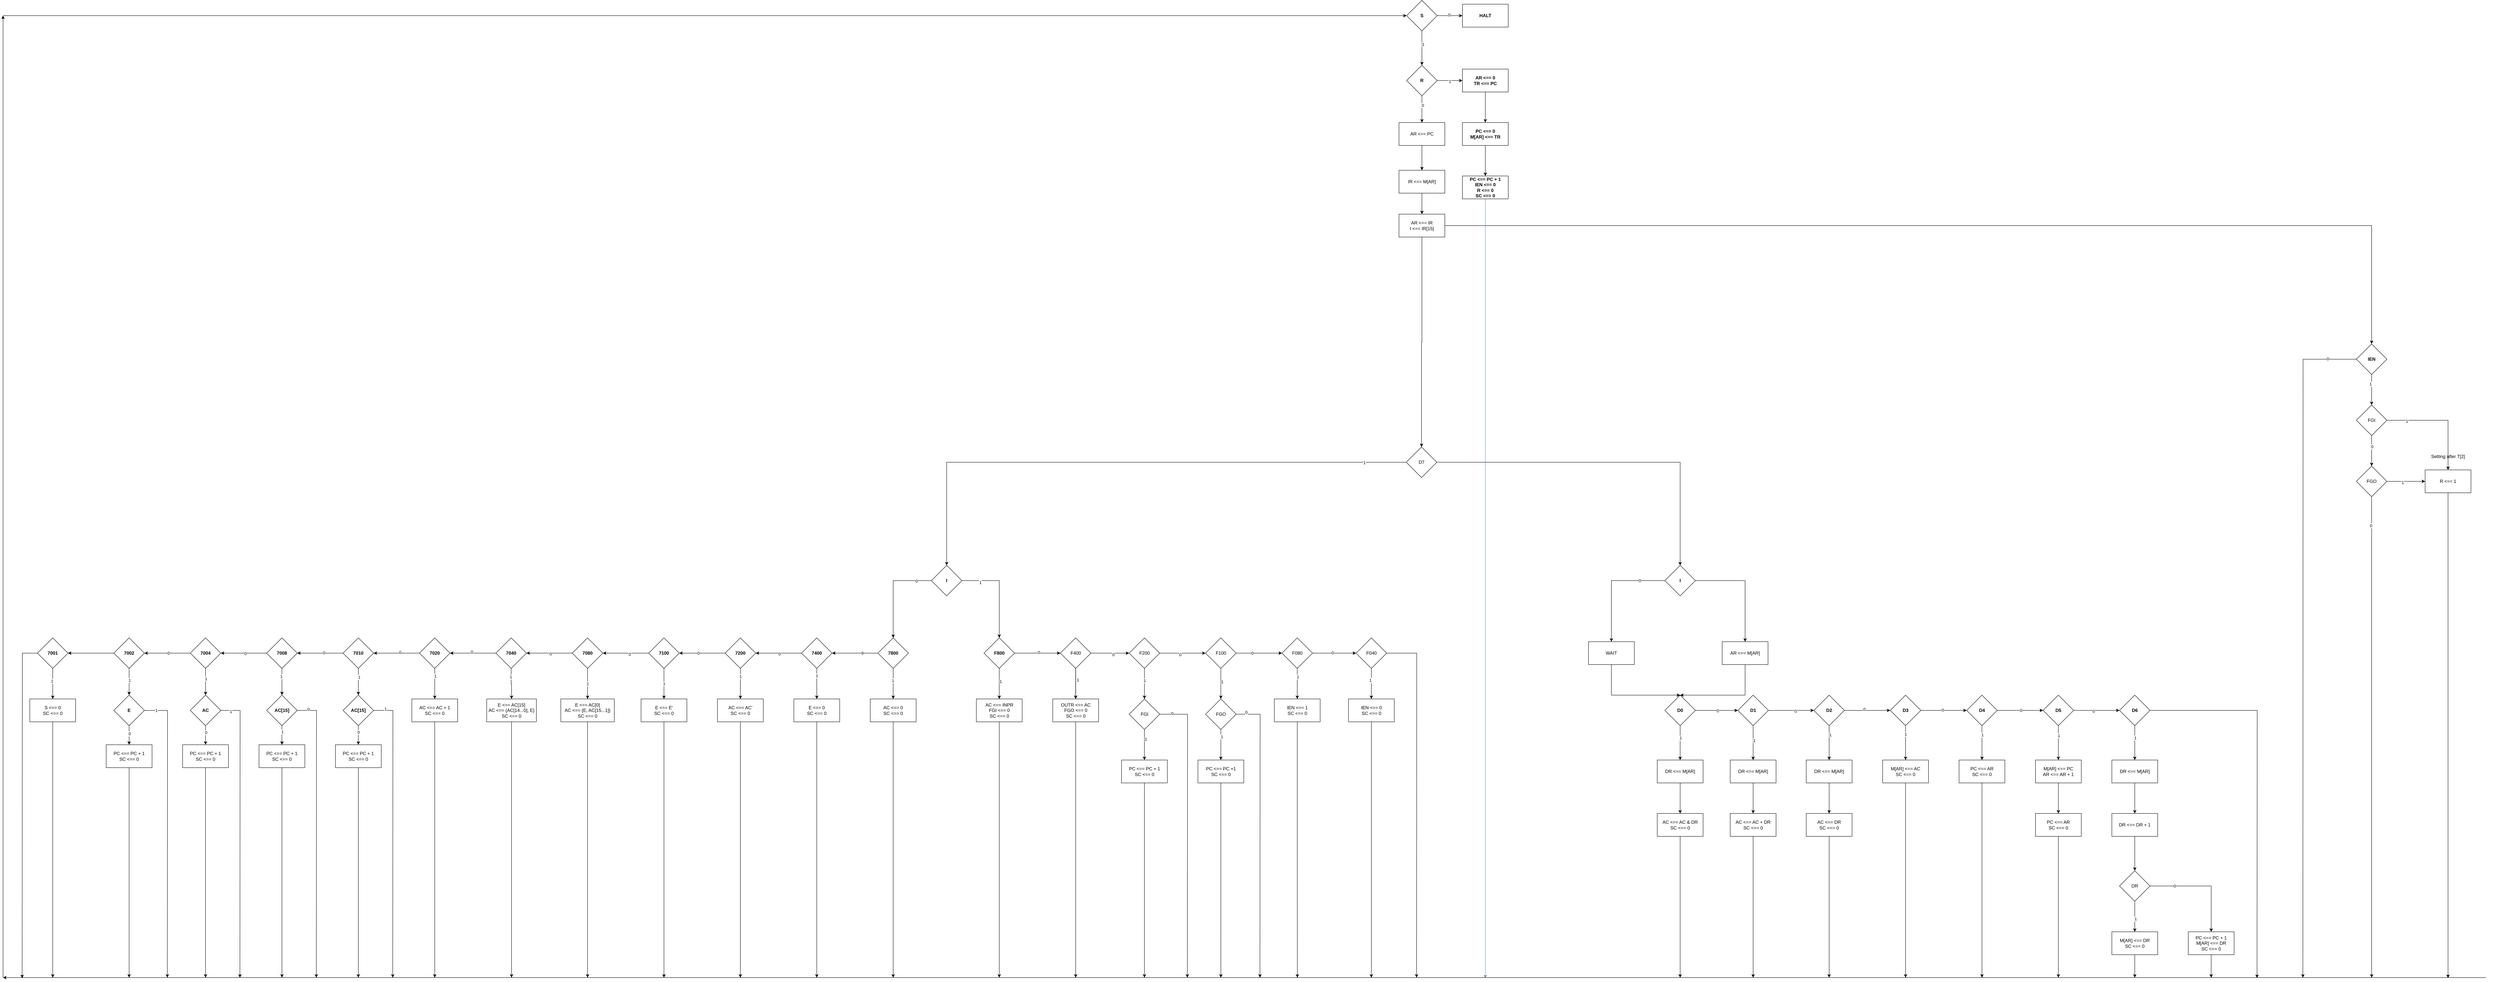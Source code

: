 <mxfile version="24.9.0">
  <diagram id="prtHgNgQTEPvFCAcTncT" name="Page-1">
    <mxGraphModel dx="5156" dy="1052" grid="1" gridSize="10" guides="1" tooltips="1" connect="1" arrows="1" fold="1" page="1" pageScale="1" pageWidth="827" pageHeight="1169" math="0" shadow="0">
      <root>
        <mxCell id="0" />
        <mxCell id="1" parent="0" />
        <mxCell id="gr5SGPujoa0xiO7zdh5w-5" style="edgeStyle=orthogonalEdgeStyle;rounded=0;orthogonalLoop=1;jettySize=auto;html=1;exitX=0.5;exitY=1;exitDx=0;exitDy=0;entryX=0.5;entryY=0;entryDx=0;entryDy=0;" parent="1" source="gr5SGPujoa0xiO7zdh5w-1" target="gr5SGPujoa0xiO7zdh5w-3" edge="1">
          <mxGeometry relative="1" as="geometry" />
        </mxCell>
        <mxCell id="gr5SGPujoa0xiO7zdh5w-6" value="1" style="edgeLabel;html=1;align=center;verticalAlign=middle;resizable=0;points=[];" parent="gr5SGPujoa0xiO7zdh5w-5" vertex="1" connectable="0">
          <mxGeometry x="-0.222" y="3" relative="1" as="geometry">
            <mxPoint as="offset" />
          </mxGeometry>
        </mxCell>
        <mxCell id="gr5SGPujoa0xiO7zdh5w-9" style="edgeStyle=orthogonalEdgeStyle;rounded=0;orthogonalLoop=1;jettySize=auto;html=1;" parent="1" source="gr5SGPujoa0xiO7zdh5w-1" target="gr5SGPujoa0xiO7zdh5w-8" edge="1">
          <mxGeometry relative="1" as="geometry" />
        </mxCell>
        <mxCell id="gr5SGPujoa0xiO7zdh5w-10" value="&lt;div&gt;0&lt;/div&gt;" style="edgeLabel;html=1;align=center;verticalAlign=middle;resizable=0;points=[];" parent="gr5SGPujoa0xiO7zdh5w-9" vertex="1" connectable="0">
          <mxGeometry x="-0.061" y="2" relative="1" as="geometry">
            <mxPoint as="offset" />
          </mxGeometry>
        </mxCell>
        <mxCell id="gr5SGPujoa0xiO7zdh5w-1" value="&lt;b&gt;S&lt;/b&gt;" style="rhombus;whiteSpace=wrap;html=1;" parent="1" vertex="1">
          <mxGeometry x="374" y="80" width="80" height="80" as="geometry" />
        </mxCell>
        <mxCell id="gr5SGPujoa0xiO7zdh5w-12" value="" style="edgeStyle=orthogonalEdgeStyle;rounded=0;orthogonalLoop=1;jettySize=auto;html=1;" parent="1" source="gr5SGPujoa0xiO7zdh5w-3" target="gr5SGPujoa0xiO7zdh5w-11" edge="1">
          <mxGeometry relative="1" as="geometry" />
        </mxCell>
        <mxCell id="gr5SGPujoa0xiO7zdh5w-13" value="1" style="edgeLabel;html=1;align=center;verticalAlign=middle;resizable=0;points=[];" parent="gr5SGPujoa0xiO7zdh5w-12" vertex="1" connectable="0">
          <mxGeometry y="-2" relative="1" as="geometry">
            <mxPoint as="offset" />
          </mxGeometry>
        </mxCell>
        <mxCell id="gr5SGPujoa0xiO7zdh5w-23" value="" style="edgeStyle=orthogonalEdgeStyle;rounded=0;orthogonalLoop=1;jettySize=auto;html=1;" parent="1" source="gr5SGPujoa0xiO7zdh5w-3" target="gr5SGPujoa0xiO7zdh5w-22" edge="1">
          <mxGeometry relative="1" as="geometry" />
        </mxCell>
        <mxCell id="gr5SGPujoa0xiO7zdh5w-24" value="0" style="edgeLabel;html=1;align=center;verticalAlign=middle;resizable=0;points=[];" parent="gr5SGPujoa0xiO7zdh5w-23" vertex="1" connectable="0">
          <mxGeometry x="-0.286" y="2" relative="1" as="geometry">
            <mxPoint as="offset" />
          </mxGeometry>
        </mxCell>
        <mxCell id="gr5SGPujoa0xiO7zdh5w-3" value="&lt;b&gt;R&lt;/b&gt;" style="rhombus;whiteSpace=wrap;html=1;" parent="1" vertex="1">
          <mxGeometry x="374" y="250" width="80" height="80" as="geometry" />
        </mxCell>
        <mxCell id="gr5SGPujoa0xiO7zdh5w-8" value="&lt;b&gt;HALT&lt;/b&gt;" style="rounded=0;whiteSpace=wrap;html=1;" parent="1" vertex="1">
          <mxGeometry x="520" y="90" width="120" height="60" as="geometry" />
        </mxCell>
        <mxCell id="gr5SGPujoa0xiO7zdh5w-15" value="" style="edgeStyle=orthogonalEdgeStyle;rounded=0;orthogonalLoop=1;jettySize=auto;html=1;" parent="1" source="gr5SGPujoa0xiO7zdh5w-11" target="gr5SGPujoa0xiO7zdh5w-14" edge="1">
          <mxGeometry relative="1" as="geometry" />
        </mxCell>
        <mxCell id="gr5SGPujoa0xiO7zdh5w-11" value="&lt;b&gt;AR &amp;lt;== 0&lt;/b&gt;&lt;div&gt;&lt;b&gt;TR &amp;lt;== PC&lt;/b&gt;&lt;/div&gt;" style="whiteSpace=wrap;html=1;" parent="1" vertex="1">
          <mxGeometry x="520" y="260" width="120" height="60" as="geometry" />
        </mxCell>
        <mxCell id="gr5SGPujoa0xiO7zdh5w-17" value="" style="edgeStyle=orthogonalEdgeStyle;rounded=0;orthogonalLoop=1;jettySize=auto;html=1;" parent="1" source="gr5SGPujoa0xiO7zdh5w-14" target="gr5SGPujoa0xiO7zdh5w-16" edge="1">
          <mxGeometry relative="1" as="geometry" />
        </mxCell>
        <mxCell id="gr5SGPujoa0xiO7zdh5w-14" value="&lt;b&gt;PC &amp;lt;== 0&lt;/b&gt;&lt;div&gt;&lt;b&gt;M[AR] &amp;lt;== TR&lt;/b&gt;&lt;/div&gt;" style="whiteSpace=wrap;html=1;" parent="1" vertex="1">
          <mxGeometry x="520" y="400" width="120" height="60" as="geometry" />
        </mxCell>
        <mxCell id="gr5SGPujoa0xiO7zdh5w-16" value="&lt;div&gt;&lt;b&gt;PC &amp;lt;== PC + 1&lt;/b&gt;&lt;/div&gt;&lt;b&gt;IEN &amp;lt;== 0&lt;/b&gt;&lt;div&gt;&lt;b&gt;R &amp;lt;== 0&lt;/b&gt;&lt;/div&gt;&lt;div&gt;&lt;b&gt;SC &amp;lt;== 0&lt;/b&gt;&lt;/div&gt;" style="whiteSpace=wrap;html=1;" parent="1" vertex="1">
          <mxGeometry x="520" y="540" width="120" height="60" as="geometry" />
        </mxCell>
        <mxCell id="gr5SGPujoa0xiO7zdh5w-26" value="" style="edgeStyle=orthogonalEdgeStyle;rounded=0;orthogonalLoop=1;jettySize=auto;html=1;" parent="1" source="gr5SGPujoa0xiO7zdh5w-22" target="gr5SGPujoa0xiO7zdh5w-25" edge="1">
          <mxGeometry relative="1" as="geometry" />
        </mxCell>
        <mxCell id="gr5SGPujoa0xiO7zdh5w-22" value="AR &amp;lt;== PC" style="whiteSpace=wrap;html=1;" parent="1" vertex="1">
          <mxGeometry x="354" y="400" width="120" height="60" as="geometry" />
        </mxCell>
        <mxCell id="gr5SGPujoa0xiO7zdh5w-28" value="" style="edgeStyle=orthogonalEdgeStyle;rounded=0;orthogonalLoop=1;jettySize=auto;html=1;" parent="1" source="gr5SGPujoa0xiO7zdh5w-25" target="gr5SGPujoa0xiO7zdh5w-27" edge="1">
          <mxGeometry relative="1" as="geometry" />
        </mxCell>
        <mxCell id="gr5SGPujoa0xiO7zdh5w-25" value="IR &amp;lt;== M[AR]" style="whiteSpace=wrap;html=1;" parent="1" vertex="1">
          <mxGeometry x="354" y="525" width="120" height="60" as="geometry" />
        </mxCell>
        <mxCell id="gr5SGPujoa0xiO7zdh5w-30" value="" style="edgeStyle=orthogonalEdgeStyle;rounded=0;orthogonalLoop=1;jettySize=auto;html=1;exitX=0.5;exitY=1;exitDx=0;exitDy=0;" parent="1" source="gr5SGPujoa0xiO7zdh5w-27" target="gr5SGPujoa0xiO7zdh5w-29" edge="1">
          <mxGeometry relative="1" as="geometry">
            <mxPoint x="424" y="870" as="sourcePoint" />
          </mxGeometry>
        </mxCell>
        <mxCell id="gr5SGPujoa0xiO7zdh5w-33" value="" style="edgeStyle=orthogonalEdgeStyle;rounded=0;orthogonalLoop=1;jettySize=auto;html=1;" parent="1" source="gr5SGPujoa0xiO7zdh5w-27" target="gr5SGPujoa0xiO7zdh5w-32" edge="1">
          <mxGeometry relative="1" as="geometry" />
        </mxCell>
        <mxCell id="gr5SGPujoa0xiO7zdh5w-27" value="AR &amp;lt;== IR&lt;div&gt;I &amp;lt;== IR[15]&lt;/div&gt;" style="whiteSpace=wrap;html=1;" parent="1" vertex="1">
          <mxGeometry x="354" y="640" width="120" height="60" as="geometry" />
        </mxCell>
        <mxCell id="gr5SGPujoa0xiO7zdh5w-47" value="" style="edgeStyle=orthogonalEdgeStyle;rounded=0;orthogonalLoop=1;jettySize=auto;html=1;" parent="1" source="gr5SGPujoa0xiO7zdh5w-29" target="gr5SGPujoa0xiO7zdh5w-46" edge="1">
          <mxGeometry relative="1" as="geometry" />
        </mxCell>
        <mxCell id="gr5SGPujoa0xiO7zdh5w-177" value="1" style="edgeLabel;html=1;align=center;verticalAlign=middle;resizable=0;points=[];" parent="gr5SGPujoa0xiO7zdh5w-47" vertex="1" connectable="0">
          <mxGeometry x="-0.85" y="1" relative="1" as="geometry">
            <mxPoint as="offset" />
          </mxGeometry>
        </mxCell>
        <mxCell id="gr5SGPujoa0xiO7zdh5w-202" value="" style="edgeStyle=orthogonalEdgeStyle;rounded=0;orthogonalLoop=1;jettySize=auto;html=1;" parent="1" source="gr5SGPujoa0xiO7zdh5w-29" target="gr5SGPujoa0xiO7zdh5w-201" edge="1">
          <mxGeometry relative="1" as="geometry" />
        </mxCell>
        <mxCell id="gr5SGPujoa0xiO7zdh5w-29" value="D7" style="rhombus;whiteSpace=wrap;html=1;" parent="1" vertex="1">
          <mxGeometry x="373" y="1250" width="80" height="80" as="geometry" />
        </mxCell>
        <mxCell id="gr5SGPujoa0xiO7zdh5w-35" value="" style="edgeStyle=orthogonalEdgeStyle;rounded=0;orthogonalLoop=1;jettySize=auto;html=1;" parent="1" source="gr5SGPujoa0xiO7zdh5w-32" target="gr5SGPujoa0xiO7zdh5w-34" edge="1">
          <mxGeometry relative="1" as="geometry" />
        </mxCell>
        <mxCell id="gr5SGPujoa0xiO7zdh5w-36" value="1" style="edgeLabel;html=1;align=center;verticalAlign=middle;resizable=0;points=[];" parent="gr5SGPujoa0xiO7zdh5w-35" vertex="1" connectable="0">
          <mxGeometry x="-0.375" y="-3" relative="1" as="geometry">
            <mxPoint as="offset" />
          </mxGeometry>
        </mxCell>
        <mxCell id="gr5SGPujoa0xiO7zdh5w-313" style="edgeStyle=orthogonalEdgeStyle;rounded=0;orthogonalLoop=1;jettySize=auto;html=1;" parent="1" source="gr5SGPujoa0xiO7zdh5w-32" edge="1">
          <mxGeometry relative="1" as="geometry">
            <mxPoint x="2720" y="2640" as="targetPoint" />
          </mxGeometry>
        </mxCell>
        <mxCell id="gr5SGPujoa0xiO7zdh5w-314" value="0" style="edgeLabel;html=1;align=center;verticalAlign=middle;resizable=0;points=[];" parent="gr5SGPujoa0xiO7zdh5w-313" vertex="1" connectable="0">
          <mxGeometry x="-0.913" y="-1" relative="1" as="geometry">
            <mxPoint x="1" as="offset" />
          </mxGeometry>
        </mxCell>
        <mxCell id="gr5SGPujoa0xiO7zdh5w-32" value="&lt;b&gt;IEN&lt;/b&gt;" style="rhombus;whiteSpace=wrap;html=1;" parent="1" vertex="1">
          <mxGeometry x="2860" y="980" width="80" height="80" as="geometry" />
        </mxCell>
        <mxCell id="gr5SGPujoa0xiO7zdh5w-40" value="" style="edgeStyle=orthogonalEdgeStyle;rounded=0;orthogonalLoop=1;jettySize=auto;html=1;" parent="1" source="gr5SGPujoa0xiO7zdh5w-34" target="gr5SGPujoa0xiO7zdh5w-39" edge="1">
          <mxGeometry relative="1" as="geometry" />
        </mxCell>
        <mxCell id="gr5SGPujoa0xiO7zdh5w-41" value="0" style="edgeLabel;html=1;align=center;verticalAlign=middle;resizable=0;points=[];" parent="gr5SGPujoa0xiO7zdh5w-40" vertex="1" connectable="0">
          <mxGeometry x="-0.275" y="1" relative="1" as="geometry">
            <mxPoint as="offset" />
          </mxGeometry>
        </mxCell>
        <mxCell id="gr5SGPujoa0xiO7zdh5w-44" style="edgeStyle=orthogonalEdgeStyle;rounded=0;orthogonalLoop=1;jettySize=auto;html=1;" parent="1" source="gr5SGPujoa0xiO7zdh5w-34" target="gr5SGPujoa0xiO7zdh5w-42" edge="1">
          <mxGeometry relative="1" as="geometry" />
        </mxCell>
        <mxCell id="gr5SGPujoa0xiO7zdh5w-45" value="1" style="edgeLabel;html=1;align=center;verticalAlign=middle;resizable=0;points=[];" parent="gr5SGPujoa0xiO7zdh5w-44" vertex="1" connectable="0">
          <mxGeometry x="-0.64" y="-2" relative="1" as="geometry">
            <mxPoint as="offset" />
          </mxGeometry>
        </mxCell>
        <mxCell id="gr5SGPujoa0xiO7zdh5w-34" value="FGI" style="rhombus;whiteSpace=wrap;html=1;" parent="1" vertex="1">
          <mxGeometry x="2860" y="1140" width="80" height="80" as="geometry" />
        </mxCell>
        <mxCell id="gr5SGPujoa0xiO7zdh5w-43" value="" style="edgeStyle=orthogonalEdgeStyle;rounded=0;orthogonalLoop=1;jettySize=auto;html=1;" parent="1" source="gr5SGPujoa0xiO7zdh5w-39" target="gr5SGPujoa0xiO7zdh5w-42" edge="1">
          <mxGeometry relative="1" as="geometry" />
        </mxCell>
        <mxCell id="gr5SGPujoa0xiO7zdh5w-101" value="1" style="edgeLabel;html=1;align=center;verticalAlign=middle;resizable=0;points=[];" parent="gr5SGPujoa0xiO7zdh5w-43" vertex="1" connectable="0">
          <mxGeometry x="-0.191" y="-3" relative="1" as="geometry">
            <mxPoint as="offset" />
          </mxGeometry>
        </mxCell>
        <mxCell id="gr5SGPujoa0xiO7zdh5w-317" style="edgeStyle=orthogonalEdgeStyle;rounded=0;orthogonalLoop=1;jettySize=auto;html=1;" parent="1" source="gr5SGPujoa0xiO7zdh5w-39" edge="1">
          <mxGeometry relative="1" as="geometry">
            <mxPoint x="2900" y="2640" as="targetPoint" />
          </mxGeometry>
        </mxCell>
        <mxCell id="gr5SGPujoa0xiO7zdh5w-318" value="0" style="edgeLabel;html=1;align=center;verticalAlign=middle;resizable=0;points=[];" parent="gr5SGPujoa0xiO7zdh5w-317" vertex="1" connectable="0">
          <mxGeometry x="-0.88" y="-2" relative="1" as="geometry">
            <mxPoint as="offset" />
          </mxGeometry>
        </mxCell>
        <mxCell id="gr5SGPujoa0xiO7zdh5w-39" value="FGO" style="rhombus;whiteSpace=wrap;html=1;" parent="1" vertex="1">
          <mxGeometry x="2860" y="1300" width="80" height="80" as="geometry" />
        </mxCell>
        <mxCell id="gr5SGPujoa0xiO7zdh5w-319" style="edgeStyle=orthogonalEdgeStyle;rounded=0;orthogonalLoop=1;jettySize=auto;html=1;" parent="1" source="gr5SGPujoa0xiO7zdh5w-42" edge="1">
          <mxGeometry relative="1" as="geometry">
            <mxPoint x="3100" y="2641" as="targetPoint" />
            <Array as="points">
              <mxPoint x="3100" y="2641" />
            </Array>
          </mxGeometry>
        </mxCell>
        <mxCell id="gr5SGPujoa0xiO7zdh5w-42" value="R &amp;lt;== 1" style="whiteSpace=wrap;html=1;" parent="1" vertex="1">
          <mxGeometry x="3040" y="1310" width="120" height="60" as="geometry" />
        </mxCell>
        <mxCell id="gr5SGPujoa0xiO7zdh5w-51" value="" style="edgeStyle=orthogonalEdgeStyle;rounded=0;orthogonalLoop=1;jettySize=auto;html=1;" parent="1" source="gr5SGPujoa0xiO7zdh5w-46" target="gr5SGPujoa0xiO7zdh5w-50" edge="1">
          <mxGeometry relative="1" as="geometry" />
        </mxCell>
        <mxCell id="gr5SGPujoa0xiO7zdh5w-60" value="1" style="edgeLabel;html=1;align=center;verticalAlign=middle;resizable=0;points=[];" parent="gr5SGPujoa0xiO7zdh5w-51" vertex="1" connectable="0">
          <mxGeometry x="-0.617" y="-5" relative="1" as="geometry">
            <mxPoint as="offset" />
          </mxGeometry>
        </mxCell>
        <mxCell id="gr5SGPujoa0xiO7zdh5w-103" value="" style="edgeStyle=orthogonalEdgeStyle;rounded=0;orthogonalLoop=1;jettySize=auto;html=1;" parent="1" source="gr5SGPujoa0xiO7zdh5w-46" target="gr5SGPujoa0xiO7zdh5w-102" edge="1">
          <mxGeometry relative="1" as="geometry" />
        </mxCell>
        <mxCell id="gr5SGPujoa0xiO7zdh5w-104" value="0" style="edgeLabel;html=1;align=center;verticalAlign=middle;resizable=0;points=[];" parent="gr5SGPujoa0xiO7zdh5w-103" vertex="1" connectable="0">
          <mxGeometry x="-0.682" y="1" relative="1" as="geometry">
            <mxPoint as="offset" />
          </mxGeometry>
        </mxCell>
        <mxCell id="gr5SGPujoa0xiO7zdh5w-46" value="&lt;b&gt;I&lt;/b&gt;" style="rhombus;whiteSpace=wrap;html=1;" parent="1" vertex="1">
          <mxGeometry x="-870" y="1560" width="80" height="80" as="geometry" />
        </mxCell>
        <mxCell id="gr5SGPujoa0xiO7zdh5w-55" value="" style="edgeStyle=orthogonalEdgeStyle;rounded=0;orthogonalLoop=1;jettySize=auto;html=1;" parent="1" source="gr5SGPujoa0xiO7zdh5w-50" target="gr5SGPujoa0xiO7zdh5w-54" edge="1">
          <mxGeometry relative="1" as="geometry">
            <Array as="points">
              <mxPoint x="-692.31" y="1870" />
              <mxPoint x="-692.31" y="1870" />
            </Array>
          </mxGeometry>
        </mxCell>
        <mxCell id="gr5SGPujoa0xiO7zdh5w-58" value="1" style="edgeLabel;html=1;align=center;verticalAlign=middle;resizable=0;points=[];" parent="gr5SGPujoa0xiO7zdh5w-55" vertex="1" connectable="0">
          <mxGeometry x="-0.15" y="3" relative="1" as="geometry">
            <mxPoint as="offset" />
          </mxGeometry>
        </mxCell>
        <mxCell id="gr5SGPujoa0xiO7zdh5w-57" value="" style="edgeStyle=orthogonalEdgeStyle;rounded=0;orthogonalLoop=1;jettySize=auto;html=1;" parent="1" source="gr5SGPujoa0xiO7zdh5w-50" target="gr5SGPujoa0xiO7zdh5w-56" edge="1">
          <mxGeometry relative="1" as="geometry" />
        </mxCell>
        <mxCell id="gr5SGPujoa0xiO7zdh5w-59" value="0" style="edgeLabel;html=1;align=center;verticalAlign=middle;resizable=0;points=[];" parent="gr5SGPujoa0xiO7zdh5w-57" vertex="1" connectable="0">
          <mxGeometry x="0.05" y="2" relative="1" as="geometry">
            <mxPoint as="offset" />
          </mxGeometry>
        </mxCell>
        <mxCell id="gr5SGPujoa0xiO7zdh5w-50" value="&lt;b&gt;F800&lt;/b&gt;" style="rhombus;whiteSpace=wrap;html=1;" parent="1" vertex="1">
          <mxGeometry x="-732.31" y="1750" width="80" height="80" as="geometry" />
        </mxCell>
        <mxCell id="gr5SGPujoa0xiO7zdh5w-285" style="edgeStyle=orthogonalEdgeStyle;rounded=0;orthogonalLoop=1;jettySize=auto;html=1;" parent="1" source="gr5SGPujoa0xiO7zdh5w-54" edge="1">
          <mxGeometry relative="1" as="geometry">
            <mxPoint x="-692.31" y="2640" as="targetPoint" />
          </mxGeometry>
        </mxCell>
        <mxCell id="gr5SGPujoa0xiO7zdh5w-54" value="AC &amp;lt;== INPR&lt;div&gt;FGI &amp;lt;== 0&lt;br&gt;&lt;div&gt;SC &amp;lt;== 0&lt;/div&gt;&lt;/div&gt;" style="whiteSpace=wrap;html=1;" parent="1" vertex="1">
          <mxGeometry x="-752.31" y="1910" width="120" height="60" as="geometry" />
        </mxCell>
        <mxCell id="gr5SGPujoa0xiO7zdh5w-62" value="" style="edgeStyle=orthogonalEdgeStyle;rounded=0;orthogonalLoop=1;jettySize=auto;html=1;" parent="1" source="gr5SGPujoa0xiO7zdh5w-56" target="gr5SGPujoa0xiO7zdh5w-61" edge="1">
          <mxGeometry relative="1" as="geometry" />
        </mxCell>
        <mxCell id="gr5SGPujoa0xiO7zdh5w-63" value="" style="edgeStyle=orthogonalEdgeStyle;rounded=0;orthogonalLoop=1;jettySize=auto;html=1;" parent="1" source="gr5SGPujoa0xiO7zdh5w-56" target="gr5SGPujoa0xiO7zdh5w-61" edge="1">
          <mxGeometry relative="1" as="geometry" />
        </mxCell>
        <mxCell id="gr5SGPujoa0xiO7zdh5w-64" value="1" style="edgeLabel;html=1;align=center;verticalAlign=middle;resizable=0;points=[];" parent="gr5SGPujoa0xiO7zdh5w-63" vertex="1" connectable="0">
          <mxGeometry x="-0.25" y="5" relative="1" as="geometry">
            <mxPoint as="offset" />
          </mxGeometry>
        </mxCell>
        <mxCell id="gr5SGPujoa0xiO7zdh5w-66" value="" style="edgeStyle=orthogonalEdgeStyle;rounded=0;orthogonalLoop=1;jettySize=auto;html=1;" parent="1" source="gr5SGPujoa0xiO7zdh5w-56" target="gr5SGPujoa0xiO7zdh5w-65" edge="1">
          <mxGeometry relative="1" as="geometry" />
        </mxCell>
        <mxCell id="gr5SGPujoa0xiO7zdh5w-70" value="0" style="edgeLabel;html=1;align=center;verticalAlign=middle;resizable=0;points=[];" parent="gr5SGPujoa0xiO7zdh5w-66" vertex="1" connectable="0">
          <mxGeometry x="0.167" y="-4" relative="1" as="geometry">
            <mxPoint as="offset" />
          </mxGeometry>
        </mxCell>
        <mxCell id="gr5SGPujoa0xiO7zdh5w-56" value="F400" style="rhombus;whiteSpace=wrap;html=1;" parent="1" vertex="1">
          <mxGeometry x="-532.31" y="1750" width="80" height="80" as="geometry" />
        </mxCell>
        <mxCell id="gr5SGPujoa0xiO7zdh5w-284" style="edgeStyle=orthogonalEdgeStyle;rounded=0;orthogonalLoop=1;jettySize=auto;html=1;" parent="1" source="gr5SGPujoa0xiO7zdh5w-61" edge="1">
          <mxGeometry relative="1" as="geometry">
            <mxPoint x="-492.31" y="2640" as="targetPoint" />
          </mxGeometry>
        </mxCell>
        <mxCell id="gr5SGPujoa0xiO7zdh5w-61" value="OUTR&amp;nbsp;&amp;lt;== AC&lt;div&gt;FGO &amp;lt;== 0&lt;br&gt;&lt;div&gt;SC &amp;lt;== 0&lt;/div&gt;&lt;/div&gt;" style="whiteSpace=wrap;html=1;" parent="1" vertex="1">
          <mxGeometry x="-552.31" y="1910" width="120" height="60" as="geometry" />
        </mxCell>
        <mxCell id="gr5SGPujoa0xiO7zdh5w-72" value="" style="edgeStyle=orthogonalEdgeStyle;rounded=0;orthogonalLoop=1;jettySize=auto;html=1;" parent="1" source="gr5SGPujoa0xiO7zdh5w-65" target="gr5SGPujoa0xiO7zdh5w-71" edge="1">
          <mxGeometry relative="1" as="geometry" />
        </mxCell>
        <mxCell id="gr5SGPujoa0xiO7zdh5w-75" value="1" style="edgeLabel;html=1;align=center;verticalAlign=middle;resizable=0;points=[];" parent="gr5SGPujoa0xiO7zdh5w-72" vertex="1" connectable="0">
          <mxGeometry x="-0.2" relative="1" as="geometry">
            <mxPoint as="offset" />
          </mxGeometry>
        </mxCell>
        <mxCell id="gr5SGPujoa0xiO7zdh5w-80" value="" style="edgeStyle=orthogonalEdgeStyle;rounded=0;orthogonalLoop=1;jettySize=auto;html=1;" parent="1" source="gr5SGPujoa0xiO7zdh5w-65" target="gr5SGPujoa0xiO7zdh5w-79" edge="1">
          <mxGeometry relative="1" as="geometry" />
        </mxCell>
        <mxCell id="gr5SGPujoa0xiO7zdh5w-91" value="0" style="edgeLabel;html=1;align=center;verticalAlign=middle;resizable=0;points=[];" parent="gr5SGPujoa0xiO7zdh5w-80" vertex="1" connectable="0">
          <mxGeometry x="-0.111" y="-4" relative="1" as="geometry">
            <mxPoint as="offset" />
          </mxGeometry>
        </mxCell>
        <mxCell id="gr5SGPujoa0xiO7zdh5w-65" value="F200" style="rhombus;whiteSpace=wrap;html=1;" parent="1" vertex="1">
          <mxGeometry x="-352.31" y="1750" width="80" height="80" as="geometry" />
        </mxCell>
        <mxCell id="gr5SGPujoa0xiO7zdh5w-74" value="" style="edgeStyle=orthogonalEdgeStyle;rounded=0;orthogonalLoop=1;jettySize=auto;html=1;" parent="1" source="gr5SGPujoa0xiO7zdh5w-71" target="gr5SGPujoa0xiO7zdh5w-73" edge="1">
          <mxGeometry relative="1" as="geometry" />
        </mxCell>
        <mxCell id="gr5SGPujoa0xiO7zdh5w-76" value="1" style="edgeLabel;html=1;align=center;verticalAlign=middle;resizable=0;points=[];" parent="gr5SGPujoa0xiO7zdh5w-74" vertex="1" connectable="0">
          <mxGeometry x="-0.375" y="3" relative="1" as="geometry">
            <mxPoint as="offset" />
          </mxGeometry>
        </mxCell>
        <mxCell id="gr5SGPujoa0xiO7zdh5w-309" style="edgeStyle=orthogonalEdgeStyle;rounded=0;orthogonalLoop=1;jettySize=auto;html=1;" parent="1" source="gr5SGPujoa0xiO7zdh5w-71" edge="1">
          <mxGeometry relative="1" as="geometry">
            <mxPoint x="-200" y="2640" as="targetPoint" />
          </mxGeometry>
        </mxCell>
        <mxCell id="gr5SGPujoa0xiO7zdh5w-310" value="0" style="edgeLabel;html=1;align=center;verticalAlign=middle;resizable=0;points=[];" parent="gr5SGPujoa0xiO7zdh5w-309" vertex="1" connectable="0">
          <mxGeometry x="-0.916" y="2" relative="1" as="geometry">
            <mxPoint as="offset" />
          </mxGeometry>
        </mxCell>
        <mxCell id="gr5SGPujoa0xiO7zdh5w-71" value="FGI" style="rhombus;whiteSpace=wrap;html=1;" parent="1" vertex="1">
          <mxGeometry x="-352.31" y="1910" width="80" height="80" as="geometry" />
        </mxCell>
        <mxCell id="gr5SGPujoa0xiO7zdh5w-282" style="edgeStyle=orthogonalEdgeStyle;rounded=0;orthogonalLoop=1;jettySize=auto;html=1;" parent="1" source="gr5SGPujoa0xiO7zdh5w-73" edge="1">
          <mxGeometry relative="1" as="geometry">
            <mxPoint x="-312.31" y="2640" as="targetPoint" />
          </mxGeometry>
        </mxCell>
        <mxCell id="gr5SGPujoa0xiO7zdh5w-73" value="PC &amp;lt;== PC + 1&lt;div&gt;SC &amp;lt;== 0&lt;/div&gt;" style="whiteSpace=wrap;html=1;" parent="1" vertex="1">
          <mxGeometry x="-372.31" y="2070" width="120" height="60" as="geometry" />
        </mxCell>
        <mxCell id="gr5SGPujoa0xiO7zdh5w-82" value="" style="edgeStyle=orthogonalEdgeStyle;rounded=0;orthogonalLoop=1;jettySize=auto;html=1;" parent="1" source="gr5SGPujoa0xiO7zdh5w-79" target="gr5SGPujoa0xiO7zdh5w-81" edge="1">
          <mxGeometry relative="1" as="geometry" />
        </mxCell>
        <mxCell id="gr5SGPujoa0xiO7zdh5w-87" value="1" style="edgeLabel;html=1;align=center;verticalAlign=middle;resizable=0;points=[];" parent="gr5SGPujoa0xiO7zdh5w-82" vertex="1" connectable="0">
          <mxGeometry x="-0.136" y="3" relative="1" as="geometry">
            <mxPoint as="offset" />
          </mxGeometry>
        </mxCell>
        <mxCell id="gr5SGPujoa0xiO7zdh5w-86" value="" style="edgeStyle=orthogonalEdgeStyle;rounded=0;orthogonalLoop=1;jettySize=auto;html=1;" parent="1" source="gr5SGPujoa0xiO7zdh5w-79" target="gr5SGPujoa0xiO7zdh5w-85" edge="1">
          <mxGeometry relative="1" as="geometry" />
        </mxCell>
        <mxCell id="gr5SGPujoa0xiO7zdh5w-92" value="0" style="edgeLabel;html=1;align=center;verticalAlign=middle;resizable=0;points=[];" parent="gr5SGPujoa0xiO7zdh5w-86" vertex="1" connectable="0">
          <mxGeometry x="-0.302" relative="1" as="geometry">
            <mxPoint as="offset" />
          </mxGeometry>
        </mxCell>
        <mxCell id="gr5SGPujoa0xiO7zdh5w-79" value="F100" style="rhombus;whiteSpace=wrap;html=1;" parent="1" vertex="1">
          <mxGeometry x="-152.31" y="1750" width="80" height="80" as="geometry" />
        </mxCell>
        <mxCell id="gr5SGPujoa0xiO7zdh5w-84" value="" style="edgeStyle=orthogonalEdgeStyle;rounded=0;orthogonalLoop=1;jettySize=auto;html=1;" parent="1" source="gr5SGPujoa0xiO7zdh5w-81" target="gr5SGPujoa0xiO7zdh5w-83" edge="1">
          <mxGeometry relative="1" as="geometry" />
        </mxCell>
        <mxCell id="gr5SGPujoa0xiO7zdh5w-88" value="1" style="edgeLabel;html=1;align=center;verticalAlign=middle;resizable=0;points=[];" parent="gr5SGPujoa0xiO7zdh5w-84" vertex="1" connectable="0">
          <mxGeometry x="-0.54" y="2" relative="1" as="geometry">
            <mxPoint as="offset" />
          </mxGeometry>
        </mxCell>
        <mxCell id="gr5SGPujoa0xiO7zdh5w-311" style="edgeStyle=orthogonalEdgeStyle;rounded=0;orthogonalLoop=1;jettySize=auto;html=1;" parent="1" source="gr5SGPujoa0xiO7zdh5w-81" edge="1">
          <mxGeometry relative="1" as="geometry">
            <mxPoint x="-10" y="2640" as="targetPoint" />
          </mxGeometry>
        </mxCell>
        <mxCell id="gr5SGPujoa0xiO7zdh5w-312" value="0" style="edgeLabel;html=1;align=center;verticalAlign=middle;resizable=0;points=[];" parent="gr5SGPujoa0xiO7zdh5w-311" vertex="1" connectable="0">
          <mxGeometry x="-0.929" y="5" relative="1" as="geometry">
            <mxPoint as="offset" />
          </mxGeometry>
        </mxCell>
        <mxCell id="gr5SGPujoa0xiO7zdh5w-81" value="FGO" style="rhombus;whiteSpace=wrap;html=1;" parent="1" vertex="1">
          <mxGeometry x="-152.31" y="1910" width="80" height="80" as="geometry" />
        </mxCell>
        <mxCell id="gr5SGPujoa0xiO7zdh5w-281" style="edgeStyle=orthogonalEdgeStyle;rounded=0;orthogonalLoop=1;jettySize=auto;html=1;" parent="1" source="gr5SGPujoa0xiO7zdh5w-83" edge="1">
          <mxGeometry relative="1" as="geometry">
            <mxPoint x="-112.31" y="2640" as="targetPoint" />
          </mxGeometry>
        </mxCell>
        <mxCell id="gr5SGPujoa0xiO7zdh5w-83" value="PC &amp;lt;== PC +1&lt;div&gt;SC &amp;lt;== 0&lt;/div&gt;" style="whiteSpace=wrap;html=1;" parent="1" vertex="1">
          <mxGeometry x="-172.31" y="2070" width="120" height="60" as="geometry" />
        </mxCell>
        <mxCell id="gr5SGPujoa0xiO7zdh5w-90" value="" style="edgeStyle=orthogonalEdgeStyle;rounded=0;orthogonalLoop=1;jettySize=auto;html=1;" parent="1" source="gr5SGPujoa0xiO7zdh5w-85" target="gr5SGPujoa0xiO7zdh5w-89" edge="1">
          <mxGeometry relative="1" as="geometry" />
        </mxCell>
        <mxCell id="gr5SGPujoa0xiO7zdh5w-93" value="1" style="edgeLabel;html=1;align=center;verticalAlign=middle;resizable=0;points=[];" parent="gr5SGPujoa0xiO7zdh5w-90" vertex="1" connectable="0">
          <mxGeometry x="-0.445" y="1" relative="1" as="geometry">
            <mxPoint as="offset" />
          </mxGeometry>
        </mxCell>
        <mxCell id="gr5SGPujoa0xiO7zdh5w-95" value="" style="edgeStyle=orthogonalEdgeStyle;rounded=0;orthogonalLoop=1;jettySize=auto;html=1;" parent="1" source="gr5SGPujoa0xiO7zdh5w-85" target="gr5SGPujoa0xiO7zdh5w-94" edge="1">
          <mxGeometry relative="1" as="geometry" />
        </mxCell>
        <mxCell id="gr5SGPujoa0xiO7zdh5w-100" value="0" style="edgeLabel;html=1;align=center;verticalAlign=middle;resizable=0;points=[];" parent="gr5SGPujoa0xiO7zdh5w-95" vertex="1" connectable="0">
          <mxGeometry x="-0.081" y="1" relative="1" as="geometry">
            <mxPoint as="offset" />
          </mxGeometry>
        </mxCell>
        <mxCell id="gr5SGPujoa0xiO7zdh5w-85" value="F080" style="rhombus;whiteSpace=wrap;html=1;" parent="1" vertex="1">
          <mxGeometry x="47.69" y="1750" width="80" height="80" as="geometry" />
        </mxCell>
        <mxCell id="gr5SGPujoa0xiO7zdh5w-280" style="edgeStyle=orthogonalEdgeStyle;rounded=0;orthogonalLoop=1;jettySize=auto;html=1;" parent="1" source="gr5SGPujoa0xiO7zdh5w-89" edge="1">
          <mxGeometry relative="1" as="geometry">
            <mxPoint x="88" y="2640" as="targetPoint" />
          </mxGeometry>
        </mxCell>
        <mxCell id="gr5SGPujoa0xiO7zdh5w-89" value="IEN &amp;lt;== 1&lt;div&gt;SC &amp;lt;== 0&lt;/div&gt;" style="whiteSpace=wrap;html=1;" parent="1" vertex="1">
          <mxGeometry x="27.69" y="1910" width="120" height="60" as="geometry" />
        </mxCell>
        <mxCell id="gr5SGPujoa0xiO7zdh5w-97" value="" style="edgeStyle=orthogonalEdgeStyle;rounded=0;orthogonalLoop=1;jettySize=auto;html=1;" parent="1" source="gr5SGPujoa0xiO7zdh5w-94" target="gr5SGPujoa0xiO7zdh5w-96" edge="1">
          <mxGeometry relative="1" as="geometry" />
        </mxCell>
        <mxCell id="gr5SGPujoa0xiO7zdh5w-98" value="1" style="edgeLabel;html=1;align=center;verticalAlign=middle;resizable=0;points=[];" parent="gr5SGPujoa0xiO7zdh5w-97" vertex="1" connectable="0">
          <mxGeometry x="-0.231" y="-3" relative="1" as="geometry">
            <mxPoint as="offset" />
          </mxGeometry>
        </mxCell>
        <mxCell id="gr5SGPujoa0xiO7zdh5w-283" style="edgeStyle=orthogonalEdgeStyle;rounded=0;orthogonalLoop=1;jettySize=auto;html=1;" parent="1" source="gr5SGPujoa0xiO7zdh5w-94" edge="1">
          <mxGeometry relative="1" as="geometry">
            <mxPoint x="400" y="2640" as="targetPoint" />
          </mxGeometry>
        </mxCell>
        <mxCell id="gr5SGPujoa0xiO7zdh5w-94" value="F040" style="rhombus;whiteSpace=wrap;html=1;" parent="1" vertex="1">
          <mxGeometry x="241.69" y="1750" width="80" height="80" as="geometry" />
        </mxCell>
        <mxCell id="gr5SGPujoa0xiO7zdh5w-279" style="edgeStyle=orthogonalEdgeStyle;rounded=0;orthogonalLoop=1;jettySize=auto;html=1;" parent="1" source="gr5SGPujoa0xiO7zdh5w-96" edge="1">
          <mxGeometry relative="1" as="geometry">
            <mxPoint x="281.69" y="2640" as="targetPoint" />
          </mxGeometry>
        </mxCell>
        <mxCell id="gr5SGPujoa0xiO7zdh5w-96" value="IEN &amp;lt;== 0&lt;div&gt;SC &amp;lt;== 0&lt;/div&gt;" style="whiteSpace=wrap;html=1;" parent="1" vertex="1">
          <mxGeometry x="221.69" y="1910" width="120" height="60" as="geometry" />
        </mxCell>
        <mxCell id="gr5SGPujoa0xiO7zdh5w-106" value="" style="edgeStyle=orthogonalEdgeStyle;rounded=0;orthogonalLoop=1;jettySize=auto;html=1;" parent="1" source="gr5SGPujoa0xiO7zdh5w-102" target="gr5SGPujoa0xiO7zdh5w-105" edge="1">
          <mxGeometry relative="1" as="geometry" />
        </mxCell>
        <mxCell id="gr5SGPujoa0xiO7zdh5w-107" value="1" style="edgeLabel;html=1;align=center;verticalAlign=middle;resizable=0;points=[];" parent="gr5SGPujoa0xiO7zdh5w-106" vertex="1" connectable="0">
          <mxGeometry x="-0.194" y="-1" relative="1" as="geometry">
            <mxPoint as="offset" />
          </mxGeometry>
        </mxCell>
        <mxCell id="gr5SGPujoa0xiO7zdh5w-109" value="" style="edgeStyle=orthogonalEdgeStyle;rounded=0;orthogonalLoop=1;jettySize=auto;html=1;" parent="1" source="gr5SGPujoa0xiO7zdh5w-102" target="gr5SGPujoa0xiO7zdh5w-108" edge="1">
          <mxGeometry relative="1" as="geometry" />
        </mxCell>
        <mxCell id="gr5SGPujoa0xiO7zdh5w-114" value="9" style="edgeLabel;html=1;align=center;verticalAlign=middle;resizable=0;points=[];" parent="gr5SGPujoa0xiO7zdh5w-109" vertex="1" connectable="0">
          <mxGeometry x="-0.306" relative="1" as="geometry">
            <mxPoint as="offset" />
          </mxGeometry>
        </mxCell>
        <mxCell id="gr5SGPujoa0xiO7zdh5w-102" value="&lt;b&gt;7800&lt;/b&gt;" style="rhombus;whiteSpace=wrap;html=1;" parent="1" vertex="1">
          <mxGeometry x="-1010" y="1750" width="80" height="80" as="geometry" />
        </mxCell>
        <mxCell id="gr5SGPujoa0xiO7zdh5w-286" style="edgeStyle=orthogonalEdgeStyle;rounded=0;orthogonalLoop=1;jettySize=auto;html=1;" parent="1" source="gr5SGPujoa0xiO7zdh5w-105" edge="1">
          <mxGeometry relative="1" as="geometry">
            <mxPoint x="-970" y="2640" as="targetPoint" />
          </mxGeometry>
        </mxCell>
        <mxCell id="gr5SGPujoa0xiO7zdh5w-105" value="AC &amp;lt;== 0&lt;div&gt;SC &amp;lt;== 0&lt;/div&gt;" style="whiteSpace=wrap;html=1;" parent="1" vertex="1">
          <mxGeometry x="-1030" y="1910" width="120" height="60" as="geometry" />
        </mxCell>
        <mxCell id="gr5SGPujoa0xiO7zdh5w-113" value="" style="edgeStyle=orthogonalEdgeStyle;rounded=0;orthogonalLoop=1;jettySize=auto;html=1;" parent="1" source="gr5SGPujoa0xiO7zdh5w-108" target="gr5SGPujoa0xiO7zdh5w-112" edge="1">
          <mxGeometry relative="1" as="geometry" />
        </mxCell>
        <mxCell id="gr5SGPujoa0xiO7zdh5w-115" value="1" style="edgeLabel;html=1;align=center;verticalAlign=middle;resizable=0;points=[];" parent="gr5SGPujoa0xiO7zdh5w-113" vertex="1" connectable="0">
          <mxGeometry x="-0.527" relative="1" as="geometry">
            <mxPoint as="offset" />
          </mxGeometry>
        </mxCell>
        <mxCell id="gr5SGPujoa0xiO7zdh5w-117" value="" style="edgeStyle=orthogonalEdgeStyle;rounded=0;orthogonalLoop=1;jettySize=auto;html=1;" parent="1" source="gr5SGPujoa0xiO7zdh5w-108" target="gr5SGPujoa0xiO7zdh5w-116" edge="1">
          <mxGeometry relative="1" as="geometry" />
        </mxCell>
        <mxCell id="gr5SGPujoa0xiO7zdh5w-120" value="0" style="edgeLabel;html=1;align=center;verticalAlign=middle;resizable=0;points=[];" parent="gr5SGPujoa0xiO7zdh5w-117" vertex="1" connectable="0">
          <mxGeometry x="-0.022" y="2" relative="1" as="geometry">
            <mxPoint as="offset" />
          </mxGeometry>
        </mxCell>
        <mxCell id="gr5SGPujoa0xiO7zdh5w-108" value="&lt;b&gt;7400&lt;/b&gt;" style="rhombus;whiteSpace=wrap;html=1;" parent="1" vertex="1">
          <mxGeometry x="-1210" y="1750" width="80" height="80" as="geometry" />
        </mxCell>
        <mxCell id="gr5SGPujoa0xiO7zdh5w-287" style="edgeStyle=orthogonalEdgeStyle;rounded=0;orthogonalLoop=1;jettySize=auto;html=1;" parent="1" source="gr5SGPujoa0xiO7zdh5w-112" edge="1">
          <mxGeometry relative="1" as="geometry">
            <mxPoint x="-1170" y="2640" as="targetPoint" />
          </mxGeometry>
        </mxCell>
        <mxCell id="gr5SGPujoa0xiO7zdh5w-112" value="E &amp;lt;== 0&lt;div&gt;SC &amp;lt;== 0&lt;/div&gt;" style="whiteSpace=wrap;html=1;" parent="1" vertex="1">
          <mxGeometry x="-1230" y="1910" width="120" height="60" as="geometry" />
        </mxCell>
        <mxCell id="gr5SGPujoa0xiO7zdh5w-119" value="" style="edgeStyle=orthogonalEdgeStyle;rounded=0;orthogonalLoop=1;jettySize=auto;html=1;" parent="1" source="gr5SGPujoa0xiO7zdh5w-116" target="gr5SGPujoa0xiO7zdh5w-118" edge="1">
          <mxGeometry relative="1" as="geometry" />
        </mxCell>
        <mxCell id="gr5SGPujoa0xiO7zdh5w-121" value="1" style="edgeLabel;html=1;align=center;verticalAlign=middle;resizable=0;points=[];" parent="gr5SGPujoa0xiO7zdh5w-119" vertex="1" connectable="0">
          <mxGeometry x="-0.471" relative="1" as="geometry">
            <mxPoint as="offset" />
          </mxGeometry>
        </mxCell>
        <mxCell id="gr5SGPujoa0xiO7zdh5w-123" value="" style="edgeStyle=orthogonalEdgeStyle;rounded=0;orthogonalLoop=1;jettySize=auto;html=1;" parent="1" source="gr5SGPujoa0xiO7zdh5w-116" target="gr5SGPujoa0xiO7zdh5w-122" edge="1">
          <mxGeometry relative="1" as="geometry" />
        </mxCell>
        <mxCell id="gr5SGPujoa0xiO7zdh5w-131" value="0" style="edgeLabel;html=1;align=center;verticalAlign=middle;resizable=0;points=[];" parent="gr5SGPujoa0xiO7zdh5w-123" vertex="1" connectable="0">
          <mxGeometry x="0.164" relative="1" as="geometry">
            <mxPoint as="offset" />
          </mxGeometry>
        </mxCell>
        <mxCell id="gr5SGPujoa0xiO7zdh5w-116" value="&lt;b&gt;7200&lt;/b&gt;" style="rhombus;whiteSpace=wrap;html=1;" parent="1" vertex="1">
          <mxGeometry x="-1410" y="1750" width="80" height="80" as="geometry" />
        </mxCell>
        <mxCell id="gr5SGPujoa0xiO7zdh5w-288" style="edgeStyle=orthogonalEdgeStyle;rounded=0;orthogonalLoop=1;jettySize=auto;html=1;" parent="1" source="gr5SGPujoa0xiO7zdh5w-118" edge="1">
          <mxGeometry relative="1" as="geometry">
            <mxPoint x="-1370" y="2640" as="targetPoint" />
          </mxGeometry>
        </mxCell>
        <mxCell id="gr5SGPujoa0xiO7zdh5w-118" value="AC &amp;lt;== AC&#39;&lt;div&gt;SC &amp;lt;== 0&lt;/div&gt;" style="whiteSpace=wrap;html=1;" parent="1" vertex="1">
          <mxGeometry x="-1430" y="1910" width="120" height="60" as="geometry" />
        </mxCell>
        <mxCell id="gr5SGPujoa0xiO7zdh5w-127" value="1" style="edgeStyle=orthogonalEdgeStyle;rounded=0;orthogonalLoop=1;jettySize=auto;html=1;" parent="1" source="gr5SGPujoa0xiO7zdh5w-122" target="gr5SGPujoa0xiO7zdh5w-126" edge="1">
          <mxGeometry relative="1" as="geometry" />
        </mxCell>
        <mxCell id="gr5SGPujoa0xiO7zdh5w-129" value="" style="edgeStyle=orthogonalEdgeStyle;rounded=0;orthogonalLoop=1;jettySize=auto;html=1;" parent="1" source="gr5SGPujoa0xiO7zdh5w-122" target="gr5SGPujoa0xiO7zdh5w-128" edge="1">
          <mxGeometry relative="1" as="geometry" />
        </mxCell>
        <mxCell id="gr5SGPujoa0xiO7zdh5w-130" value="0" style="edgeLabel;html=1;align=center;verticalAlign=middle;resizable=0;points=[];" parent="gr5SGPujoa0xiO7zdh5w-129" vertex="1" connectable="0">
          <mxGeometry x="-0.157" y="3" relative="1" as="geometry">
            <mxPoint as="offset" />
          </mxGeometry>
        </mxCell>
        <mxCell id="gr5SGPujoa0xiO7zdh5w-122" value="&lt;b&gt;7100&lt;/b&gt;" style="rhombus;whiteSpace=wrap;html=1;" parent="1" vertex="1">
          <mxGeometry x="-1610" y="1750" width="80" height="80" as="geometry" />
        </mxCell>
        <mxCell id="gr5SGPujoa0xiO7zdh5w-289" style="edgeStyle=orthogonalEdgeStyle;rounded=0;orthogonalLoop=1;jettySize=auto;html=1;" parent="1" source="gr5SGPujoa0xiO7zdh5w-126" edge="1">
          <mxGeometry relative="1" as="geometry">
            <mxPoint x="-1570" y="2640" as="targetPoint" />
          </mxGeometry>
        </mxCell>
        <mxCell id="gr5SGPujoa0xiO7zdh5w-126" value="E &amp;lt;== E&#39;&lt;div&gt;SC &amp;lt;== 0&lt;/div&gt;" style="whiteSpace=wrap;html=1;" parent="1" vertex="1">
          <mxGeometry x="-1630" y="1910" width="120" height="60" as="geometry" />
        </mxCell>
        <mxCell id="gr5SGPujoa0xiO7zdh5w-133" value="1" style="edgeStyle=orthogonalEdgeStyle;rounded=0;orthogonalLoop=1;jettySize=auto;html=1;" parent="1" source="gr5SGPujoa0xiO7zdh5w-128" target="gr5SGPujoa0xiO7zdh5w-132" edge="1">
          <mxGeometry relative="1" as="geometry" />
        </mxCell>
        <mxCell id="gr5SGPujoa0xiO7zdh5w-135" value="" style="edgeStyle=orthogonalEdgeStyle;rounded=0;orthogonalLoop=1;jettySize=auto;html=1;" parent="1" source="gr5SGPujoa0xiO7zdh5w-128" target="gr5SGPujoa0xiO7zdh5w-134" edge="1">
          <mxGeometry relative="1" as="geometry" />
        </mxCell>
        <mxCell id="gr5SGPujoa0xiO7zdh5w-140" value="0" style="edgeLabel;html=1;align=center;verticalAlign=middle;resizable=0;points=[];" parent="gr5SGPujoa0xiO7zdh5w-135" vertex="1" connectable="0">
          <mxGeometry x="-0.053" y="2" relative="1" as="geometry">
            <mxPoint as="offset" />
          </mxGeometry>
        </mxCell>
        <mxCell id="gr5SGPujoa0xiO7zdh5w-128" value="&lt;b&gt;7080&lt;/b&gt;" style="rhombus;whiteSpace=wrap;html=1;" parent="1" vertex="1">
          <mxGeometry x="-1810" y="1750" width="80" height="80" as="geometry" />
        </mxCell>
        <mxCell id="gr5SGPujoa0xiO7zdh5w-290" style="edgeStyle=orthogonalEdgeStyle;rounded=0;orthogonalLoop=1;jettySize=auto;html=1;" parent="1" source="gr5SGPujoa0xiO7zdh5w-132" edge="1">
          <mxGeometry relative="1" as="geometry">
            <mxPoint x="-1770" y="2640" as="targetPoint" />
          </mxGeometry>
        </mxCell>
        <mxCell id="gr5SGPujoa0xiO7zdh5w-132" value="E &amp;lt;== AC[0]&lt;div&gt;AC &amp;lt;== {E, AC[15...1]}&lt;/div&gt;&lt;div&gt;SC &amp;lt;== 0&lt;/div&gt;" style="whiteSpace=wrap;html=1;" parent="1" vertex="1">
          <mxGeometry x="-1840" y="1910" width="140" height="60" as="geometry" />
        </mxCell>
        <mxCell id="gr5SGPujoa0xiO7zdh5w-139" value="" style="edgeStyle=orthogonalEdgeStyle;rounded=0;orthogonalLoop=1;jettySize=auto;html=1;" parent="1" source="gr5SGPujoa0xiO7zdh5w-134" target="gr5SGPujoa0xiO7zdh5w-138" edge="1">
          <mxGeometry relative="1" as="geometry" />
        </mxCell>
        <mxCell id="gr5SGPujoa0xiO7zdh5w-141" value="1" style="edgeLabel;html=1;align=center;verticalAlign=middle;resizable=0;points=[];" parent="gr5SGPujoa0xiO7zdh5w-139" vertex="1" connectable="0">
          <mxGeometry x="-0.453" y="-1" relative="1" as="geometry">
            <mxPoint as="offset" />
          </mxGeometry>
        </mxCell>
        <mxCell id="gr5SGPujoa0xiO7zdh5w-143" value="" style="edgeStyle=orthogonalEdgeStyle;rounded=0;orthogonalLoop=1;jettySize=auto;html=1;" parent="1" source="gr5SGPujoa0xiO7zdh5w-134" target="gr5SGPujoa0xiO7zdh5w-142" edge="1">
          <mxGeometry relative="1" as="geometry">
            <Array as="points">
              <mxPoint x="-2070" y="1790" />
              <mxPoint x="-2070" y="1790" />
            </Array>
          </mxGeometry>
        </mxCell>
        <mxCell id="gr5SGPujoa0xiO7zdh5w-149" value="0" style="edgeLabel;html=1;align=center;verticalAlign=middle;resizable=0;points=[];" parent="gr5SGPujoa0xiO7zdh5w-143" vertex="1" connectable="0">
          <mxGeometry x="0.053" y="-3" relative="1" as="geometry">
            <mxPoint as="offset" />
          </mxGeometry>
        </mxCell>
        <mxCell id="gr5SGPujoa0xiO7zdh5w-134" value="&lt;b&gt;7040&lt;/b&gt;" style="rhombus;whiteSpace=wrap;html=1;" parent="1" vertex="1">
          <mxGeometry x="-2010" y="1750" width="80" height="80" as="geometry" />
        </mxCell>
        <mxCell id="gr5SGPujoa0xiO7zdh5w-291" style="edgeStyle=orthogonalEdgeStyle;rounded=0;orthogonalLoop=1;jettySize=auto;html=1;" parent="1" source="gr5SGPujoa0xiO7zdh5w-138" edge="1">
          <mxGeometry relative="1" as="geometry">
            <mxPoint x="-1969" y="2640" as="targetPoint" />
          </mxGeometry>
        </mxCell>
        <mxCell id="gr5SGPujoa0xiO7zdh5w-138" value="E &amp;lt;== AC[15]&lt;div&gt;AC &amp;lt;== {AC[14...0],&amp;nbsp;&lt;span style=&quot;background-color: initial;&quot;&gt;E&lt;/span&gt;&lt;span style=&quot;background-color: initial;&quot;&gt;}&lt;/span&gt;&lt;/div&gt;&lt;div&gt;SC &amp;lt;== 0&lt;/div&gt;" style="whiteSpace=wrap;html=1;" parent="1" vertex="1">
          <mxGeometry x="-2034" y="1910" width="130" height="60" as="geometry" />
        </mxCell>
        <mxCell id="gr5SGPujoa0xiO7zdh5w-145" value="" style="edgeStyle=orthogonalEdgeStyle;rounded=0;orthogonalLoop=1;jettySize=auto;html=1;" parent="1" source="gr5SGPujoa0xiO7zdh5w-142" target="gr5SGPujoa0xiO7zdh5w-144" edge="1">
          <mxGeometry relative="1" as="geometry" />
        </mxCell>
        <mxCell id="gr5SGPujoa0xiO7zdh5w-150" value="1" style="edgeLabel;html=1;align=center;verticalAlign=middle;resizable=0;points=[];" parent="gr5SGPujoa0xiO7zdh5w-145" vertex="1" connectable="0">
          <mxGeometry x="-0.51" y="1" relative="1" as="geometry">
            <mxPoint as="offset" />
          </mxGeometry>
        </mxCell>
        <mxCell id="gr5SGPujoa0xiO7zdh5w-147" value="" style="edgeStyle=orthogonalEdgeStyle;rounded=0;orthogonalLoop=1;jettySize=auto;html=1;" parent="1" source="gr5SGPujoa0xiO7zdh5w-142" target="gr5SGPujoa0xiO7zdh5w-146" edge="1">
          <mxGeometry relative="1" as="geometry" />
        </mxCell>
        <mxCell id="gr5SGPujoa0xiO7zdh5w-148" value="0" style="edgeLabel;html=1;align=center;verticalAlign=middle;resizable=0;points=[];" parent="gr5SGPujoa0xiO7zdh5w-147" vertex="1" connectable="0">
          <mxGeometry x="-0.147" y="-2" relative="1" as="geometry">
            <mxPoint as="offset" />
          </mxGeometry>
        </mxCell>
        <mxCell id="gr5SGPujoa0xiO7zdh5w-142" value="&lt;b&gt;7020&lt;/b&gt;" style="rhombus;whiteSpace=wrap;html=1;" parent="1" vertex="1">
          <mxGeometry x="-2210" y="1750" width="80" height="80" as="geometry" />
        </mxCell>
        <mxCell id="gr5SGPujoa0xiO7zdh5w-292" style="edgeStyle=orthogonalEdgeStyle;rounded=0;orthogonalLoop=1;jettySize=auto;html=1;" parent="1" source="gr5SGPujoa0xiO7zdh5w-144" edge="1">
          <mxGeometry relative="1" as="geometry">
            <mxPoint x="-2170" y="2640" as="targetPoint" />
          </mxGeometry>
        </mxCell>
        <mxCell id="gr5SGPujoa0xiO7zdh5w-144" value="AC &amp;lt;== AC + 1&lt;div&gt;SC &amp;lt;== 0&lt;/div&gt;" style="whiteSpace=wrap;html=1;" parent="1" vertex="1">
          <mxGeometry x="-2230" y="1910" width="120" height="60" as="geometry" />
        </mxCell>
        <mxCell id="gr5SGPujoa0xiO7zdh5w-154" value="" style="edgeStyle=orthogonalEdgeStyle;rounded=0;orthogonalLoop=1;jettySize=auto;html=1;" parent="1" source="gr5SGPujoa0xiO7zdh5w-146" target="gr5SGPujoa0xiO7zdh5w-153" edge="1">
          <mxGeometry relative="1" as="geometry" />
        </mxCell>
        <mxCell id="gr5SGPujoa0xiO7zdh5w-162" value="1" style="edgeLabel;html=1;align=center;verticalAlign=middle;resizable=0;points=[];" parent="gr5SGPujoa0xiO7zdh5w-154" vertex="1" connectable="0">
          <mxGeometry x="-0.341" y="2" relative="1" as="geometry">
            <mxPoint as="offset" />
          </mxGeometry>
        </mxCell>
        <mxCell id="gr5SGPujoa0xiO7zdh5w-160" value="" style="edgeStyle=orthogonalEdgeStyle;rounded=0;orthogonalLoop=1;jettySize=auto;html=1;" parent="1" source="gr5SGPujoa0xiO7zdh5w-146" target="gr5SGPujoa0xiO7zdh5w-159" edge="1">
          <mxGeometry relative="1" as="geometry" />
        </mxCell>
        <mxCell id="gr5SGPujoa0xiO7zdh5w-173" value="0" style="edgeLabel;html=1;align=center;verticalAlign=middle;resizable=0;points=[];" parent="gr5SGPujoa0xiO7zdh5w-160" vertex="1" connectable="0">
          <mxGeometry x="-0.161" y="-1" relative="1" as="geometry">
            <mxPoint as="offset" />
          </mxGeometry>
        </mxCell>
        <mxCell id="gr5SGPujoa0xiO7zdh5w-146" value="&lt;b&gt;7010&lt;/b&gt;" style="rhombus;whiteSpace=wrap;html=1;" parent="1" vertex="1">
          <mxGeometry x="-2410" y="1750" width="80" height="80" as="geometry" />
        </mxCell>
        <mxCell id="gr5SGPujoa0xiO7zdh5w-156" value="" style="edgeStyle=orthogonalEdgeStyle;rounded=0;orthogonalLoop=1;jettySize=auto;html=1;" parent="1" source="gr5SGPujoa0xiO7zdh5w-153" target="gr5SGPujoa0xiO7zdh5w-155" edge="1">
          <mxGeometry relative="1" as="geometry" />
        </mxCell>
        <mxCell id="gr5SGPujoa0xiO7zdh5w-170" value="0" style="edgeLabel;html=1;align=center;verticalAlign=middle;resizable=0;points=[];" parent="gr5SGPujoa0xiO7zdh5w-156" vertex="1" connectable="0">
          <mxGeometry x="-0.342" relative="1" as="geometry">
            <mxPoint as="offset" />
          </mxGeometry>
        </mxCell>
        <mxCell id="gr5SGPujoa0xiO7zdh5w-304" style="edgeStyle=orthogonalEdgeStyle;rounded=0;orthogonalLoop=1;jettySize=auto;html=1;" parent="1" source="gr5SGPujoa0xiO7zdh5w-153" edge="1">
          <mxGeometry relative="1" as="geometry">
            <mxPoint x="-2280" y="2640" as="targetPoint" />
          </mxGeometry>
        </mxCell>
        <mxCell id="gr5SGPujoa0xiO7zdh5w-306" value="1" style="edgeLabel;html=1;align=center;verticalAlign=middle;resizable=0;points=[];" parent="gr5SGPujoa0xiO7zdh5w-304" vertex="1" connectable="0">
          <mxGeometry x="-0.917" y="4" relative="1" as="geometry">
            <mxPoint as="offset" />
          </mxGeometry>
        </mxCell>
        <mxCell id="gr5SGPujoa0xiO7zdh5w-153" value="&lt;b&gt;AC[15]&lt;/b&gt;" style="rhombus;whiteSpace=wrap;html=1;" parent="1" vertex="1">
          <mxGeometry x="-2410" y="1900" width="80" height="80" as="geometry" />
        </mxCell>
        <mxCell id="gr5SGPujoa0xiO7zdh5w-293" style="edgeStyle=orthogonalEdgeStyle;rounded=0;orthogonalLoop=1;jettySize=auto;html=1;" parent="1" source="gr5SGPujoa0xiO7zdh5w-155" edge="1">
          <mxGeometry relative="1" as="geometry">
            <mxPoint x="-2370" y="2640" as="targetPoint" />
          </mxGeometry>
        </mxCell>
        <mxCell id="gr5SGPujoa0xiO7zdh5w-155" value="PC &amp;lt;== PC + 1&lt;div&gt;SC &amp;lt;== 0&lt;/div&gt;" style="whiteSpace=wrap;html=1;" parent="1" vertex="1">
          <mxGeometry x="-2430" y="2030" width="120" height="60" as="geometry" />
        </mxCell>
        <mxCell id="gr5SGPujoa0xiO7zdh5w-171" style="edgeStyle=orthogonalEdgeStyle;rounded=0;orthogonalLoop=1;jettySize=auto;html=1;entryX=0.5;entryY=0;entryDx=0;entryDy=0;" parent="1" source="gr5SGPujoa0xiO7zdh5w-159" target="gr5SGPujoa0xiO7zdh5w-166" edge="1">
          <mxGeometry relative="1" as="geometry" />
        </mxCell>
        <mxCell id="gr5SGPujoa0xiO7zdh5w-172" value="1" style="edgeLabel;html=1;align=center;verticalAlign=middle;resizable=0;points=[];" parent="gr5SGPujoa0xiO7zdh5w-171" vertex="1" connectable="0">
          <mxGeometry x="-0.405" y="-2" relative="1" as="geometry">
            <mxPoint as="offset" />
          </mxGeometry>
        </mxCell>
        <mxCell id="gr5SGPujoa0xiO7zdh5w-175" value="" style="edgeStyle=orthogonalEdgeStyle;rounded=0;orthogonalLoop=1;jettySize=auto;html=1;" parent="1" source="gr5SGPujoa0xiO7zdh5w-159" target="gr5SGPujoa0xiO7zdh5w-174" edge="1">
          <mxGeometry relative="1" as="geometry" />
        </mxCell>
        <mxCell id="gr5SGPujoa0xiO7zdh5w-183" value="0" style="edgeLabel;html=1;align=center;verticalAlign=middle;resizable=0;points=[];" parent="gr5SGPujoa0xiO7zdh5w-175" vertex="1" connectable="0">
          <mxGeometry x="-0.063" y="1" relative="1" as="geometry">
            <mxPoint as="offset" />
          </mxGeometry>
        </mxCell>
        <mxCell id="gr5SGPujoa0xiO7zdh5w-159" value="&lt;b&gt;7008&lt;/b&gt;" style="rhombus;whiteSpace=wrap;html=1;" parent="1" vertex="1">
          <mxGeometry x="-2610" y="1750" width="80" height="80" as="geometry" />
        </mxCell>
        <mxCell id="gr5SGPujoa0xiO7zdh5w-164" value="" style="edgeStyle=orthogonalEdgeStyle;rounded=0;orthogonalLoop=1;jettySize=auto;html=1;" parent="1" source="gr5SGPujoa0xiO7zdh5w-166" target="gr5SGPujoa0xiO7zdh5w-167" edge="1">
          <mxGeometry relative="1" as="geometry" />
        </mxCell>
        <mxCell id="gr5SGPujoa0xiO7zdh5w-168" value="" style="edgeStyle=orthogonalEdgeStyle;rounded=0;orthogonalLoop=1;jettySize=auto;html=1;" parent="1" source="gr5SGPujoa0xiO7zdh5w-166" target="gr5SGPujoa0xiO7zdh5w-167" edge="1">
          <mxGeometry relative="1" as="geometry" />
        </mxCell>
        <mxCell id="gr5SGPujoa0xiO7zdh5w-169" value="1" style="edgeLabel;html=1;align=center;verticalAlign=middle;resizable=0;points=[];" parent="gr5SGPujoa0xiO7zdh5w-168" vertex="1" connectable="0">
          <mxGeometry x="-0.358" y="1" relative="1" as="geometry">
            <mxPoint as="offset" />
          </mxGeometry>
        </mxCell>
        <mxCell id="gr5SGPujoa0xiO7zdh5w-300" style="edgeStyle=orthogonalEdgeStyle;rounded=0;orthogonalLoop=1;jettySize=auto;html=1;" parent="1" source="gr5SGPujoa0xiO7zdh5w-166" edge="1">
          <mxGeometry relative="1" as="geometry">
            <mxPoint x="-2480" y="2640" as="targetPoint" />
          </mxGeometry>
        </mxCell>
        <mxCell id="gr5SGPujoa0xiO7zdh5w-303" value="0" style="edgeLabel;html=1;align=center;verticalAlign=middle;resizable=0;points=[];" parent="gr5SGPujoa0xiO7zdh5w-300" vertex="1" connectable="0">
          <mxGeometry x="-0.924" y="3" relative="1" as="geometry">
            <mxPoint as="offset" />
          </mxGeometry>
        </mxCell>
        <mxCell id="gr5SGPujoa0xiO7zdh5w-166" value="&lt;b&gt;AC[15]&lt;/b&gt;" style="rhombus;whiteSpace=wrap;html=1;" parent="1" vertex="1">
          <mxGeometry x="-2610" y="1900" width="80" height="80" as="geometry" />
        </mxCell>
        <mxCell id="gr5SGPujoa0xiO7zdh5w-294" style="edgeStyle=orthogonalEdgeStyle;rounded=0;orthogonalLoop=1;jettySize=auto;html=1;" parent="1" source="gr5SGPujoa0xiO7zdh5w-167" edge="1">
          <mxGeometry relative="1" as="geometry">
            <mxPoint x="-2570" y="2640" as="targetPoint" />
          </mxGeometry>
        </mxCell>
        <mxCell id="gr5SGPujoa0xiO7zdh5w-167" value="PC &amp;lt;== PC + 1&lt;div&gt;SC &amp;lt;== 0&lt;/div&gt;" style="whiteSpace=wrap;html=1;" parent="1" vertex="1">
          <mxGeometry x="-2630" y="2030" width="120" height="60" as="geometry" />
        </mxCell>
        <mxCell id="gr5SGPujoa0xiO7zdh5w-182" style="edgeStyle=orthogonalEdgeStyle;rounded=0;orthogonalLoop=1;jettySize=auto;html=1;entryX=0.5;entryY=0;entryDx=0;entryDy=0;" parent="1" source="gr5SGPujoa0xiO7zdh5w-174" target="gr5SGPujoa0xiO7zdh5w-180" edge="1">
          <mxGeometry relative="1" as="geometry" />
        </mxCell>
        <mxCell id="gr5SGPujoa0xiO7zdh5w-184" value="1" style="edgeLabel;html=1;align=center;verticalAlign=middle;resizable=0;points=[];" parent="gr5SGPujoa0xiO7zdh5w-182" vertex="1" connectable="0">
          <mxGeometry x="-0.24" y="1" relative="1" as="geometry">
            <mxPoint as="offset" />
          </mxGeometry>
        </mxCell>
        <mxCell id="gr5SGPujoa0xiO7zdh5w-187" value="" style="edgeStyle=orthogonalEdgeStyle;rounded=0;orthogonalLoop=1;jettySize=auto;html=1;" parent="1" source="gr5SGPujoa0xiO7zdh5w-174" target="gr5SGPujoa0xiO7zdh5w-186" edge="1">
          <mxGeometry relative="1" as="geometry" />
        </mxCell>
        <mxCell id="gr5SGPujoa0xiO7zdh5w-188" value="0" style="edgeLabel;html=1;align=center;verticalAlign=middle;resizable=0;points=[];" parent="gr5SGPujoa0xiO7zdh5w-187" vertex="1" connectable="0">
          <mxGeometry x="-0.054" relative="1" as="geometry">
            <mxPoint as="offset" />
          </mxGeometry>
        </mxCell>
        <mxCell id="gr5SGPujoa0xiO7zdh5w-174" value="&lt;b&gt;7004&lt;/b&gt;" style="rhombus;whiteSpace=wrap;html=1;" parent="1" vertex="1">
          <mxGeometry x="-2810" y="1750" width="80" height="80" as="geometry" />
        </mxCell>
        <mxCell id="gr5SGPujoa0xiO7zdh5w-178" value="" style="edgeStyle=orthogonalEdgeStyle;rounded=0;orthogonalLoop=1;jettySize=auto;html=1;" parent="1" source="gr5SGPujoa0xiO7zdh5w-180" target="gr5SGPujoa0xiO7zdh5w-181" edge="1">
          <mxGeometry relative="1" as="geometry" />
        </mxCell>
        <mxCell id="gr5SGPujoa0xiO7zdh5w-185" value="0" style="edgeLabel;html=1;align=center;verticalAlign=middle;resizable=0;points=[];" parent="gr5SGPujoa0xiO7zdh5w-178" vertex="1" connectable="0">
          <mxGeometry x="-0.271" y="1" relative="1" as="geometry">
            <mxPoint as="offset" />
          </mxGeometry>
        </mxCell>
        <mxCell id="gr5SGPujoa0xiO7zdh5w-299" style="edgeStyle=orthogonalEdgeStyle;rounded=0;orthogonalLoop=1;jettySize=auto;html=1;" parent="1" source="gr5SGPujoa0xiO7zdh5w-180" edge="1">
          <mxGeometry relative="1" as="geometry">
            <mxPoint x="-2680" y="2640" as="targetPoint" />
          </mxGeometry>
        </mxCell>
        <mxCell id="gr5SGPujoa0xiO7zdh5w-302" value="1" style="edgeLabel;html=1;align=center;verticalAlign=middle;resizable=0;points=[];" parent="gr5SGPujoa0xiO7zdh5w-299" vertex="1" connectable="0">
          <mxGeometry x="-0.932" y="-3" relative="1" as="geometry">
            <mxPoint as="offset" />
          </mxGeometry>
        </mxCell>
        <mxCell id="gr5SGPujoa0xiO7zdh5w-180" value="&lt;b&gt;AC&lt;/b&gt;" style="rhombus;whiteSpace=wrap;html=1;" parent="1" vertex="1">
          <mxGeometry x="-2810" y="1900" width="80" height="80" as="geometry" />
        </mxCell>
        <mxCell id="gr5SGPujoa0xiO7zdh5w-295" style="edgeStyle=orthogonalEdgeStyle;rounded=0;orthogonalLoop=1;jettySize=auto;html=1;" parent="1" source="gr5SGPujoa0xiO7zdh5w-181" edge="1">
          <mxGeometry relative="1" as="geometry">
            <mxPoint x="-2770" y="2640" as="targetPoint" />
          </mxGeometry>
        </mxCell>
        <mxCell id="gr5SGPujoa0xiO7zdh5w-181" value="PC &amp;lt;== PC + 1&lt;div&gt;SC &amp;lt;== 0&lt;/div&gt;" style="whiteSpace=wrap;html=1;" parent="1" vertex="1">
          <mxGeometry x="-2830" y="2030" width="120" height="60" as="geometry" />
        </mxCell>
        <mxCell id="gr5SGPujoa0xiO7zdh5w-190" value="" style="edgeStyle=orthogonalEdgeStyle;rounded=0;orthogonalLoop=1;jettySize=auto;html=1;" parent="1" source="gr5SGPujoa0xiO7zdh5w-186" target="gr5SGPujoa0xiO7zdh5w-189" edge="1">
          <mxGeometry relative="1" as="geometry" />
        </mxCell>
        <mxCell id="gr5SGPujoa0xiO7zdh5w-194" value="1" style="edgeLabel;html=1;align=center;verticalAlign=middle;resizable=0;points=[];" parent="gr5SGPujoa0xiO7zdh5w-190" vertex="1" connectable="0">
          <mxGeometry x="-0.132" y="1" relative="1" as="geometry">
            <mxPoint as="offset" />
          </mxGeometry>
        </mxCell>
        <mxCell id="gr5SGPujoa0xiO7zdh5w-196" value="" style="edgeStyle=orthogonalEdgeStyle;rounded=0;orthogonalLoop=1;jettySize=auto;html=1;" parent="1" source="gr5SGPujoa0xiO7zdh5w-186" target="gr5SGPujoa0xiO7zdh5w-195" edge="1">
          <mxGeometry relative="1" as="geometry" />
        </mxCell>
        <mxCell id="gr5SGPujoa0xiO7zdh5w-186" value="&lt;b&gt;7002&lt;/b&gt;" style="rhombus;whiteSpace=wrap;html=1;" parent="1" vertex="1">
          <mxGeometry x="-3010" y="1750" width="80" height="80" as="geometry" />
        </mxCell>
        <mxCell id="gr5SGPujoa0xiO7zdh5w-192" value="" style="edgeStyle=orthogonalEdgeStyle;rounded=0;orthogonalLoop=1;jettySize=auto;html=1;" parent="1" source="gr5SGPujoa0xiO7zdh5w-189" target="gr5SGPujoa0xiO7zdh5w-191" edge="1">
          <mxGeometry relative="1" as="geometry" />
        </mxCell>
        <mxCell id="gr5SGPujoa0xiO7zdh5w-193" value="0" style="edgeLabel;html=1;align=center;verticalAlign=middle;resizable=0;points=[];" parent="gr5SGPujoa0xiO7zdh5w-192" vertex="1" connectable="0">
          <mxGeometry x="-0.163" y="1" relative="1" as="geometry">
            <mxPoint as="offset" />
          </mxGeometry>
        </mxCell>
        <mxCell id="gr5SGPujoa0xiO7zdh5w-298" style="edgeStyle=orthogonalEdgeStyle;rounded=0;orthogonalLoop=1;jettySize=auto;html=1;" parent="1" source="gr5SGPujoa0xiO7zdh5w-189" edge="1">
          <mxGeometry relative="1" as="geometry">
            <mxPoint x="-2870" y="2640" as="targetPoint" />
          </mxGeometry>
        </mxCell>
        <mxCell id="gr5SGPujoa0xiO7zdh5w-301" value="1" style="edgeLabel;html=1;align=center;verticalAlign=middle;resizable=0;points=[];" parent="gr5SGPujoa0xiO7zdh5w-298" vertex="1" connectable="0">
          <mxGeometry x="-0.918" relative="1" as="geometry">
            <mxPoint as="offset" />
          </mxGeometry>
        </mxCell>
        <mxCell id="gr5SGPujoa0xiO7zdh5w-189" value="&lt;b&gt;E&lt;/b&gt;" style="rhombus;whiteSpace=wrap;html=1;" parent="1" vertex="1">
          <mxGeometry x="-3010" y="1900" width="80" height="80" as="geometry" />
        </mxCell>
        <mxCell id="gr5SGPujoa0xiO7zdh5w-296" style="edgeStyle=orthogonalEdgeStyle;rounded=0;orthogonalLoop=1;jettySize=auto;html=1;" parent="1" source="gr5SGPujoa0xiO7zdh5w-191" edge="1">
          <mxGeometry relative="1" as="geometry">
            <mxPoint x="-2970" y="2640" as="targetPoint" />
          </mxGeometry>
        </mxCell>
        <mxCell id="gr5SGPujoa0xiO7zdh5w-191" value="PC &amp;lt;== PC + 1&lt;div&gt;SC &amp;lt;== 0&lt;/div&gt;" style="whiteSpace=wrap;html=1;" parent="1" vertex="1">
          <mxGeometry x="-3030" y="2030" width="120" height="60" as="geometry" />
        </mxCell>
        <mxCell id="gr5SGPujoa0xiO7zdh5w-200" value="" style="edgeStyle=orthogonalEdgeStyle;rounded=0;orthogonalLoop=1;jettySize=auto;html=1;" parent="1" source="gr5SGPujoa0xiO7zdh5w-195" target="gr5SGPujoa0xiO7zdh5w-199" edge="1">
          <mxGeometry relative="1" as="geometry" />
        </mxCell>
        <mxCell id="gr5SGPujoa0xiO7zdh5w-308" value="1" style="edgeLabel;html=1;align=center;verticalAlign=middle;resizable=0;points=[];" parent="gr5SGPujoa0xiO7zdh5w-200" vertex="1" connectable="0">
          <mxGeometry x="-0.15" y="-2" relative="1" as="geometry">
            <mxPoint y="-1" as="offset" />
          </mxGeometry>
        </mxCell>
        <mxCell id="gr5SGPujoa0xiO7zdh5w-307" style="edgeStyle=orthogonalEdgeStyle;rounded=0;orthogonalLoop=1;jettySize=auto;html=1;" parent="1" source="gr5SGPujoa0xiO7zdh5w-195" edge="1">
          <mxGeometry relative="1" as="geometry">
            <mxPoint x="-3250" y="2641.333" as="targetPoint" />
          </mxGeometry>
        </mxCell>
        <mxCell id="gr5SGPujoa0xiO7zdh5w-195" value="&lt;b&gt;7001&lt;/b&gt;" style="rhombus;whiteSpace=wrap;html=1;" parent="1" vertex="1">
          <mxGeometry x="-3210" y="1750" width="80" height="80" as="geometry" />
        </mxCell>
        <mxCell id="gr5SGPujoa0xiO7zdh5w-297" style="edgeStyle=orthogonalEdgeStyle;rounded=0;orthogonalLoop=1;jettySize=auto;html=1;" parent="1" source="gr5SGPujoa0xiO7zdh5w-199" edge="1">
          <mxGeometry relative="1" as="geometry">
            <mxPoint x="-3170" y="2640" as="targetPoint" />
          </mxGeometry>
        </mxCell>
        <mxCell id="gr5SGPujoa0xiO7zdh5w-199" value="S &amp;lt;== 0&lt;div&gt;SC &amp;lt;== 0&lt;/div&gt;" style="whiteSpace=wrap;html=1;" parent="1" vertex="1">
          <mxGeometry x="-3230" y="1910" width="120" height="60" as="geometry" />
        </mxCell>
        <mxCell id="gr5SGPujoa0xiO7zdh5w-204" value="" style="edgeStyle=orthogonalEdgeStyle;rounded=0;orthogonalLoop=1;jettySize=auto;html=1;" parent="1" source="gr5SGPujoa0xiO7zdh5w-201" target="gr5SGPujoa0xiO7zdh5w-203" edge="1">
          <mxGeometry relative="1" as="geometry" />
        </mxCell>
        <mxCell id="gr5SGPujoa0xiO7zdh5w-205" value="0" style="edgeLabel;html=1;align=center;verticalAlign=middle;resizable=0;points=[];" parent="gr5SGPujoa0xiO7zdh5w-204" vertex="1" connectable="0">
          <mxGeometry x="-0.561" relative="1" as="geometry">
            <mxPoint as="offset" />
          </mxGeometry>
        </mxCell>
        <mxCell id="gr5SGPujoa0xiO7zdh5w-207" value="" style="edgeStyle=orthogonalEdgeStyle;rounded=0;orthogonalLoop=1;jettySize=auto;html=1;" parent="1" source="gr5SGPujoa0xiO7zdh5w-201" target="gr5SGPujoa0xiO7zdh5w-206" edge="1">
          <mxGeometry relative="1" as="geometry" />
        </mxCell>
        <mxCell id="gr5SGPujoa0xiO7zdh5w-201" value="&lt;b&gt;I&lt;/b&gt;" style="rhombus;whiteSpace=wrap;html=1;" parent="1" vertex="1">
          <mxGeometry x="1050" y="1560" width="80" height="80" as="geometry" />
        </mxCell>
        <mxCell id="gr5SGPujoa0xiO7zdh5w-209" style="edgeStyle=orthogonalEdgeStyle;rounded=0;orthogonalLoop=1;jettySize=auto;html=1;entryX=0.5;entryY=0;entryDx=0;entryDy=0;" parent="1" source="gr5SGPujoa0xiO7zdh5w-203" target="gr5SGPujoa0xiO7zdh5w-208" edge="1">
          <mxGeometry relative="1" as="geometry">
            <Array as="points">
              <mxPoint x="910" y="1900" />
            </Array>
          </mxGeometry>
        </mxCell>
        <mxCell id="gr5SGPujoa0xiO7zdh5w-203" value="WAIT" style="whiteSpace=wrap;html=1;" parent="1" vertex="1">
          <mxGeometry x="850" y="1760" width="120" height="60" as="geometry" />
        </mxCell>
        <mxCell id="gr5SGPujoa0xiO7zdh5w-210" style="edgeStyle=orthogonalEdgeStyle;rounded=0;orthogonalLoop=1;jettySize=auto;html=1;entryX=0.5;entryY=0;entryDx=0;entryDy=0;" parent="1" source="gr5SGPujoa0xiO7zdh5w-206" target="gr5SGPujoa0xiO7zdh5w-208" edge="1">
          <mxGeometry relative="1" as="geometry">
            <Array as="points">
              <mxPoint x="1260" y="1900" />
            </Array>
          </mxGeometry>
        </mxCell>
        <mxCell id="gr5SGPujoa0xiO7zdh5w-206" value="AR &amp;lt;== M[AR]" style="whiteSpace=wrap;html=1;" parent="1" vertex="1">
          <mxGeometry x="1200" y="1760" width="120" height="60" as="geometry" />
        </mxCell>
        <mxCell id="gr5SGPujoa0xiO7zdh5w-212" value="" style="edgeStyle=orthogonalEdgeStyle;rounded=0;orthogonalLoop=1;jettySize=auto;html=1;" parent="1" source="gr5SGPujoa0xiO7zdh5w-208" target="gr5SGPujoa0xiO7zdh5w-211" edge="1">
          <mxGeometry relative="1" as="geometry" />
        </mxCell>
        <mxCell id="gr5SGPujoa0xiO7zdh5w-217" value="1" style="edgeLabel;html=1;align=center;verticalAlign=middle;resizable=0;points=[];" parent="gr5SGPujoa0xiO7zdh5w-212" vertex="1" connectable="0">
          <mxGeometry x="-0.296" y="1" relative="1" as="geometry">
            <mxPoint as="offset" />
          </mxGeometry>
        </mxCell>
        <mxCell id="gr5SGPujoa0xiO7zdh5w-216" value="" style="edgeStyle=orthogonalEdgeStyle;rounded=0;orthogonalLoop=1;jettySize=auto;html=1;" parent="1" source="gr5SGPujoa0xiO7zdh5w-208" target="gr5SGPujoa0xiO7zdh5w-215" edge="1">
          <mxGeometry relative="1" as="geometry" />
        </mxCell>
        <mxCell id="gr5SGPujoa0xiO7zdh5w-218" value="0" style="edgeLabel;html=1;align=center;verticalAlign=middle;resizable=0;points=[];" parent="gr5SGPujoa0xiO7zdh5w-216" vertex="1" connectable="0">
          <mxGeometry x="0.045" y="-1" relative="1" as="geometry">
            <mxPoint as="offset" />
          </mxGeometry>
        </mxCell>
        <mxCell id="gr5SGPujoa0xiO7zdh5w-208" value="&lt;b&gt;D0&lt;/b&gt;" style="rhombus;whiteSpace=wrap;html=1;" parent="1" vertex="1">
          <mxGeometry x="1050" y="1900" width="80" height="80" as="geometry" />
        </mxCell>
        <mxCell id="gr5SGPujoa0xiO7zdh5w-214" value="" style="edgeStyle=orthogonalEdgeStyle;rounded=0;orthogonalLoop=1;jettySize=auto;html=1;" parent="1" source="gr5SGPujoa0xiO7zdh5w-211" target="gr5SGPujoa0xiO7zdh5w-213" edge="1">
          <mxGeometry relative="1" as="geometry" />
        </mxCell>
        <mxCell id="gr5SGPujoa0xiO7zdh5w-211" value="DR &amp;lt;== M[AR]" style="whiteSpace=wrap;html=1;" parent="1" vertex="1">
          <mxGeometry x="1030" y="2070" width="120" height="60" as="geometry" />
        </mxCell>
        <mxCell id="gr5SGPujoa0xiO7zdh5w-278" style="edgeStyle=orthogonalEdgeStyle;rounded=0;orthogonalLoop=1;jettySize=auto;html=1;" parent="1" source="gr5SGPujoa0xiO7zdh5w-213" edge="1">
          <mxGeometry relative="1" as="geometry">
            <mxPoint x="1090" y="2640" as="targetPoint" />
          </mxGeometry>
        </mxCell>
        <mxCell id="gr5SGPujoa0xiO7zdh5w-213" value="AC &amp;lt;== AC &amp;amp; DR&lt;div&gt;SC &amp;lt;== 0&lt;/div&gt;" style="whiteSpace=wrap;html=1;" parent="1" vertex="1">
          <mxGeometry x="1030" y="2210" width="120" height="60" as="geometry" />
        </mxCell>
        <mxCell id="gr5SGPujoa0xiO7zdh5w-220" value="" style="edgeStyle=orthogonalEdgeStyle;rounded=0;orthogonalLoop=1;jettySize=auto;html=1;" parent="1" source="gr5SGPujoa0xiO7zdh5w-215" target="gr5SGPujoa0xiO7zdh5w-219" edge="1">
          <mxGeometry relative="1" as="geometry" />
        </mxCell>
        <mxCell id="gr5SGPujoa0xiO7zdh5w-221" value="1" style="edgeLabel;html=1;align=center;verticalAlign=middle;resizable=0;points=[];" parent="gr5SGPujoa0xiO7zdh5w-220" vertex="1" connectable="0">
          <mxGeometry x="-0.148" y="3" relative="1" as="geometry">
            <mxPoint as="offset" />
          </mxGeometry>
        </mxCell>
        <mxCell id="gr5SGPujoa0xiO7zdh5w-225" value="" style="edgeStyle=orthogonalEdgeStyle;rounded=0;orthogonalLoop=1;jettySize=auto;html=1;" parent="1" source="gr5SGPujoa0xiO7zdh5w-215" target="gr5SGPujoa0xiO7zdh5w-224" edge="1">
          <mxGeometry relative="1" as="geometry" />
        </mxCell>
        <mxCell id="gr5SGPujoa0xiO7zdh5w-226" value="0" style="edgeLabel;html=1;align=center;verticalAlign=middle;resizable=0;points=[];" parent="gr5SGPujoa0xiO7zdh5w-225" vertex="1" connectable="0">
          <mxGeometry x="0.182" y="-2" relative="1" as="geometry">
            <mxPoint as="offset" />
          </mxGeometry>
        </mxCell>
        <mxCell id="gr5SGPujoa0xiO7zdh5w-215" value="&lt;b&gt;D1&lt;/b&gt;" style="rhombus;whiteSpace=wrap;html=1;" parent="1" vertex="1">
          <mxGeometry x="1241" y="1900" width="80" height="80" as="geometry" />
        </mxCell>
        <mxCell id="gr5SGPujoa0xiO7zdh5w-223" value="" style="edgeStyle=orthogonalEdgeStyle;rounded=0;orthogonalLoop=1;jettySize=auto;html=1;" parent="1" source="gr5SGPujoa0xiO7zdh5w-219" target="gr5SGPujoa0xiO7zdh5w-222" edge="1">
          <mxGeometry relative="1" as="geometry" />
        </mxCell>
        <mxCell id="gr5SGPujoa0xiO7zdh5w-219" value="DR &amp;lt;== M[AR]" style="whiteSpace=wrap;html=1;" parent="1" vertex="1">
          <mxGeometry x="1221" y="2070" width="120" height="60" as="geometry" />
        </mxCell>
        <mxCell id="gr5SGPujoa0xiO7zdh5w-277" style="edgeStyle=orthogonalEdgeStyle;rounded=0;orthogonalLoop=1;jettySize=auto;html=1;" parent="1" source="gr5SGPujoa0xiO7zdh5w-222" edge="1">
          <mxGeometry relative="1" as="geometry">
            <mxPoint x="1281" y="2640" as="targetPoint" />
          </mxGeometry>
        </mxCell>
        <mxCell id="gr5SGPujoa0xiO7zdh5w-222" value="AC &amp;lt;== AC + DR&lt;div&gt;SC &amp;lt;== 0&lt;/div&gt;" style="whiteSpace=wrap;html=1;" parent="1" vertex="1">
          <mxGeometry x="1221" y="2210" width="120" height="60" as="geometry" />
        </mxCell>
        <mxCell id="gr5SGPujoa0xiO7zdh5w-228" value="" style="edgeStyle=orthogonalEdgeStyle;rounded=0;orthogonalLoop=1;jettySize=auto;html=1;" parent="1" source="gr5SGPujoa0xiO7zdh5w-224" target="gr5SGPujoa0xiO7zdh5w-227" edge="1">
          <mxGeometry relative="1" as="geometry" />
        </mxCell>
        <mxCell id="gr5SGPujoa0xiO7zdh5w-239" value="1" style="edgeLabel;html=1;align=center;verticalAlign=middle;resizable=0;points=[];" parent="gr5SGPujoa0xiO7zdh5w-228" vertex="1" connectable="0">
          <mxGeometry x="-0.463" y="3" relative="1" as="geometry">
            <mxPoint as="offset" />
          </mxGeometry>
        </mxCell>
        <mxCell id="gr5SGPujoa0xiO7zdh5w-232" value="" style="edgeStyle=orthogonalEdgeStyle;rounded=0;orthogonalLoop=1;jettySize=auto;html=1;" parent="1" source="gr5SGPujoa0xiO7zdh5w-224" target="gr5SGPujoa0xiO7zdh5w-231" edge="1">
          <mxGeometry relative="1" as="geometry" />
        </mxCell>
        <mxCell id="gr5SGPujoa0xiO7zdh5w-240" value="0" style="edgeLabel;html=1;align=center;verticalAlign=middle;resizable=0;points=[];" parent="gr5SGPujoa0xiO7zdh5w-232" vertex="1" connectable="0">
          <mxGeometry x="-0.144" y="3" relative="1" as="geometry">
            <mxPoint as="offset" />
          </mxGeometry>
        </mxCell>
        <mxCell id="gr5SGPujoa0xiO7zdh5w-224" value="&lt;b&gt;D2&lt;/b&gt;" style="rhombus;whiteSpace=wrap;html=1;" parent="1" vertex="1">
          <mxGeometry x="1440" y="1900" width="80" height="80" as="geometry" />
        </mxCell>
        <mxCell id="gr5SGPujoa0xiO7zdh5w-230" value="" style="edgeStyle=orthogonalEdgeStyle;rounded=0;orthogonalLoop=1;jettySize=auto;html=1;" parent="1" source="gr5SGPujoa0xiO7zdh5w-227" target="gr5SGPujoa0xiO7zdh5w-229" edge="1">
          <mxGeometry relative="1" as="geometry" />
        </mxCell>
        <mxCell id="gr5SGPujoa0xiO7zdh5w-227" value="DR &amp;lt;== M[AR]" style="whiteSpace=wrap;html=1;" parent="1" vertex="1">
          <mxGeometry x="1420" y="2070" width="120" height="60" as="geometry" />
        </mxCell>
        <mxCell id="gr5SGPujoa0xiO7zdh5w-276" style="edgeStyle=orthogonalEdgeStyle;rounded=0;orthogonalLoop=1;jettySize=auto;html=1;" parent="1" source="gr5SGPujoa0xiO7zdh5w-229" edge="1">
          <mxGeometry relative="1" as="geometry">
            <mxPoint x="1480" y="2640" as="targetPoint" />
          </mxGeometry>
        </mxCell>
        <mxCell id="gr5SGPujoa0xiO7zdh5w-229" value="AC &amp;lt;== DR&lt;div&gt;SC &amp;lt;== 0&lt;/div&gt;" style="whiteSpace=wrap;html=1;" parent="1" vertex="1">
          <mxGeometry x="1420" y="2210" width="120" height="60" as="geometry" />
        </mxCell>
        <mxCell id="gr5SGPujoa0xiO7zdh5w-234" value="" style="edgeStyle=orthogonalEdgeStyle;rounded=0;orthogonalLoop=1;jettySize=auto;html=1;" parent="1" source="gr5SGPujoa0xiO7zdh5w-231" target="gr5SGPujoa0xiO7zdh5w-233" edge="1">
          <mxGeometry relative="1" as="geometry" />
        </mxCell>
        <mxCell id="gr5SGPujoa0xiO7zdh5w-241" value="1" style="edgeLabel;html=1;align=center;verticalAlign=middle;resizable=0;points=[];" parent="gr5SGPujoa0xiO7zdh5w-234" vertex="1" connectable="0">
          <mxGeometry x="-0.518" relative="1" as="geometry">
            <mxPoint as="offset" />
          </mxGeometry>
        </mxCell>
        <mxCell id="gr5SGPujoa0xiO7zdh5w-236" value="" style="edgeStyle=orthogonalEdgeStyle;rounded=0;orthogonalLoop=1;jettySize=auto;html=1;" parent="1" source="gr5SGPujoa0xiO7zdh5w-231" target="gr5SGPujoa0xiO7zdh5w-235" edge="1">
          <mxGeometry relative="1" as="geometry" />
        </mxCell>
        <mxCell id="gr5SGPujoa0xiO7zdh5w-242" value="0" style="edgeLabel;html=1;align=center;verticalAlign=middle;resizable=0;points=[];" parent="gr5SGPujoa0xiO7zdh5w-236" vertex="1" connectable="0">
          <mxGeometry x="-0.061" y="1" relative="1" as="geometry">
            <mxPoint as="offset" />
          </mxGeometry>
        </mxCell>
        <mxCell id="gr5SGPujoa0xiO7zdh5w-231" value="&lt;b&gt;D3&lt;/b&gt;" style="rhombus;whiteSpace=wrap;html=1;" parent="1" vertex="1">
          <mxGeometry x="1640" y="1900" width="80" height="80" as="geometry" />
        </mxCell>
        <mxCell id="gr5SGPujoa0xiO7zdh5w-275" style="edgeStyle=orthogonalEdgeStyle;rounded=0;orthogonalLoop=1;jettySize=auto;html=1;" parent="1" source="gr5SGPujoa0xiO7zdh5w-233" edge="1">
          <mxGeometry relative="1" as="geometry">
            <mxPoint x="1680" y="2640" as="targetPoint" />
          </mxGeometry>
        </mxCell>
        <mxCell id="gr5SGPujoa0xiO7zdh5w-233" value="M[AR] &amp;lt;== AC&lt;div&gt;SC &amp;lt;== 0&lt;/div&gt;" style="whiteSpace=wrap;html=1;" parent="1" vertex="1">
          <mxGeometry x="1620" y="2070" width="120" height="60" as="geometry" />
        </mxCell>
        <mxCell id="gr5SGPujoa0xiO7zdh5w-238" value="" style="edgeStyle=orthogonalEdgeStyle;rounded=0;orthogonalLoop=1;jettySize=auto;html=1;" parent="1" source="gr5SGPujoa0xiO7zdh5w-235" target="gr5SGPujoa0xiO7zdh5w-237" edge="1">
          <mxGeometry relative="1" as="geometry" />
        </mxCell>
        <mxCell id="gr5SGPujoa0xiO7zdh5w-243" value="1" style="edgeLabel;html=1;align=center;verticalAlign=middle;resizable=0;points=[];" parent="gr5SGPujoa0xiO7zdh5w-238" vertex="1" connectable="0">
          <mxGeometry x="-0.481" y="1" relative="1" as="geometry">
            <mxPoint as="offset" />
          </mxGeometry>
        </mxCell>
        <mxCell id="gr5SGPujoa0xiO7zdh5w-245" value="" style="edgeStyle=orthogonalEdgeStyle;rounded=0;orthogonalLoop=1;jettySize=auto;html=1;" parent="1" source="gr5SGPujoa0xiO7zdh5w-235" target="gr5SGPujoa0xiO7zdh5w-244" edge="1">
          <mxGeometry relative="1" as="geometry" />
        </mxCell>
        <mxCell id="gr5SGPujoa0xiO7zdh5w-246" value="0" style="edgeLabel;html=1;align=center;verticalAlign=middle;resizable=0;points=[];" parent="gr5SGPujoa0xiO7zdh5w-245" vertex="1" connectable="0">
          <mxGeometry x="0.036" relative="1" as="geometry">
            <mxPoint as="offset" />
          </mxGeometry>
        </mxCell>
        <mxCell id="gr5SGPujoa0xiO7zdh5w-235" value="&lt;b&gt;D4&lt;/b&gt;" style="rhombus;whiteSpace=wrap;html=1;" parent="1" vertex="1">
          <mxGeometry x="1840" y="1900" width="80" height="80" as="geometry" />
        </mxCell>
        <mxCell id="gr5SGPujoa0xiO7zdh5w-274" style="edgeStyle=orthogonalEdgeStyle;rounded=0;orthogonalLoop=1;jettySize=auto;html=1;" parent="1" source="gr5SGPujoa0xiO7zdh5w-237" edge="1">
          <mxGeometry relative="1" as="geometry">
            <mxPoint x="1880" y="2640" as="targetPoint" />
          </mxGeometry>
        </mxCell>
        <mxCell id="gr5SGPujoa0xiO7zdh5w-237" value="PC &amp;lt;== AR&lt;div&gt;SC &amp;lt;== 0&lt;/div&gt;" style="whiteSpace=wrap;html=1;" parent="1" vertex="1">
          <mxGeometry x="1820" y="2070" width="120" height="60" as="geometry" />
        </mxCell>
        <mxCell id="gr5SGPujoa0xiO7zdh5w-248" value="" style="edgeStyle=orthogonalEdgeStyle;rounded=0;orthogonalLoop=1;jettySize=auto;html=1;" parent="1" source="gr5SGPujoa0xiO7zdh5w-244" target="gr5SGPujoa0xiO7zdh5w-247" edge="1">
          <mxGeometry relative="1" as="geometry" />
        </mxCell>
        <mxCell id="gr5SGPujoa0xiO7zdh5w-251" value="1" style="edgeLabel;html=1;align=center;verticalAlign=middle;resizable=0;points=[];" parent="gr5SGPujoa0xiO7zdh5w-248" vertex="1" connectable="0">
          <mxGeometry x="-0.426" y="1" relative="1" as="geometry">
            <mxPoint as="offset" />
          </mxGeometry>
        </mxCell>
        <mxCell id="gr5SGPujoa0xiO7zdh5w-253" value="" style="edgeStyle=orthogonalEdgeStyle;rounded=0;orthogonalLoop=1;jettySize=auto;html=1;" parent="1" source="gr5SGPujoa0xiO7zdh5w-244" target="gr5SGPujoa0xiO7zdh5w-252" edge="1">
          <mxGeometry relative="1" as="geometry" />
        </mxCell>
        <mxCell id="gr5SGPujoa0xiO7zdh5w-266" value="0" style="edgeLabel;html=1;align=center;verticalAlign=middle;resizable=0;points=[];" parent="gr5SGPujoa0xiO7zdh5w-253" vertex="1" connectable="0">
          <mxGeometry x="-0.131" y="-2" relative="1" as="geometry">
            <mxPoint as="offset" />
          </mxGeometry>
        </mxCell>
        <mxCell id="gr5SGPujoa0xiO7zdh5w-244" value="&lt;b&gt;D5&lt;/b&gt;" style="rhombus;whiteSpace=wrap;html=1;" parent="1" vertex="1">
          <mxGeometry x="2040" y="1900" width="80" height="80" as="geometry" />
        </mxCell>
        <mxCell id="gr5SGPujoa0xiO7zdh5w-250" value="" style="edgeStyle=orthogonalEdgeStyle;rounded=0;orthogonalLoop=1;jettySize=auto;html=1;" parent="1" source="gr5SGPujoa0xiO7zdh5w-247" target="gr5SGPujoa0xiO7zdh5w-249" edge="1">
          <mxGeometry relative="1" as="geometry" />
        </mxCell>
        <mxCell id="gr5SGPujoa0xiO7zdh5w-247" value="M[AR] &amp;lt;== PC&lt;div&gt;AR &amp;lt;== AR + 1&lt;/div&gt;" style="whiteSpace=wrap;html=1;" parent="1" vertex="1">
          <mxGeometry x="2020" y="2070" width="120" height="60" as="geometry" />
        </mxCell>
        <mxCell id="gr5SGPujoa0xiO7zdh5w-273" style="edgeStyle=orthogonalEdgeStyle;rounded=0;orthogonalLoop=1;jettySize=auto;html=1;" parent="1" source="gr5SGPujoa0xiO7zdh5w-249" edge="1">
          <mxGeometry relative="1" as="geometry">
            <mxPoint x="2080" y="2640" as="targetPoint" />
          </mxGeometry>
        </mxCell>
        <mxCell id="gr5SGPujoa0xiO7zdh5w-249" value="PC &amp;lt;== AR&lt;div&gt;SC &amp;lt;== 0&lt;/div&gt;" style="whiteSpace=wrap;html=1;" parent="1" vertex="1">
          <mxGeometry x="2020" y="2210" width="120" height="60" as="geometry" />
        </mxCell>
        <mxCell id="gr5SGPujoa0xiO7zdh5w-255" value="" style="edgeStyle=orthogonalEdgeStyle;rounded=0;orthogonalLoop=1;jettySize=auto;html=1;" parent="1" source="gr5SGPujoa0xiO7zdh5w-252" target="gr5SGPujoa0xiO7zdh5w-254" edge="1">
          <mxGeometry relative="1" as="geometry" />
        </mxCell>
        <mxCell id="gr5SGPujoa0xiO7zdh5w-268" value="1" style="edgeLabel;html=1;align=center;verticalAlign=middle;resizable=0;points=[];" parent="gr5SGPujoa0xiO7zdh5w-255" vertex="1" connectable="0">
          <mxGeometry x="-0.296" y="1" relative="1" as="geometry">
            <mxPoint as="offset" />
          </mxGeometry>
        </mxCell>
        <mxCell id="gr5SGPujoa0xiO7zdh5w-272" style="edgeStyle=orthogonalEdgeStyle;rounded=0;orthogonalLoop=1;jettySize=auto;html=1;" parent="1" source="gr5SGPujoa0xiO7zdh5w-252" edge="1">
          <mxGeometry relative="1" as="geometry">
            <mxPoint x="2600" y="2640.8" as="targetPoint" />
          </mxGeometry>
        </mxCell>
        <mxCell id="gr5SGPujoa0xiO7zdh5w-252" value="&lt;b&gt;D6&lt;/b&gt;" style="rhombus;whiteSpace=wrap;html=1;" parent="1" vertex="1">
          <mxGeometry x="2240" y="1900" width="80" height="80" as="geometry" />
        </mxCell>
        <mxCell id="gr5SGPujoa0xiO7zdh5w-257" value="" style="edgeStyle=orthogonalEdgeStyle;rounded=0;orthogonalLoop=1;jettySize=auto;html=1;" parent="1" source="gr5SGPujoa0xiO7zdh5w-254" target="gr5SGPujoa0xiO7zdh5w-256" edge="1">
          <mxGeometry relative="1" as="geometry" />
        </mxCell>
        <mxCell id="gr5SGPujoa0xiO7zdh5w-254" value="DR &amp;lt;== M[AR]" style="whiteSpace=wrap;html=1;" parent="1" vertex="1">
          <mxGeometry x="2220" y="2070" width="120" height="60" as="geometry" />
        </mxCell>
        <mxCell id="gr5SGPujoa0xiO7zdh5w-259" value="" style="edgeStyle=orthogonalEdgeStyle;rounded=0;orthogonalLoop=1;jettySize=auto;html=1;" parent="1" source="gr5SGPujoa0xiO7zdh5w-256" target="gr5SGPujoa0xiO7zdh5w-258" edge="1">
          <mxGeometry relative="1" as="geometry" />
        </mxCell>
        <mxCell id="gr5SGPujoa0xiO7zdh5w-256" value="DR &amp;lt;== DR + 1" style="whiteSpace=wrap;html=1;" parent="1" vertex="1">
          <mxGeometry x="2220" y="2210" width="120" height="60" as="geometry" />
        </mxCell>
        <mxCell id="gr5SGPujoa0xiO7zdh5w-261" value="" style="edgeStyle=orthogonalEdgeStyle;rounded=0;orthogonalLoop=1;jettySize=auto;html=1;" parent="1" source="gr5SGPujoa0xiO7zdh5w-258" target="gr5SGPujoa0xiO7zdh5w-260" edge="1">
          <mxGeometry relative="1" as="geometry" />
        </mxCell>
        <mxCell id="gr5SGPujoa0xiO7zdh5w-262" value="1" style="edgeLabel;html=1;align=center;verticalAlign=middle;resizable=0;points=[];" parent="gr5SGPujoa0xiO7zdh5w-261" vertex="1" connectable="0">
          <mxGeometry x="0.146" y="2" relative="1" as="geometry">
            <mxPoint as="offset" />
          </mxGeometry>
        </mxCell>
        <mxCell id="gr5SGPujoa0xiO7zdh5w-264" value="" style="edgeStyle=orthogonalEdgeStyle;rounded=0;orthogonalLoop=1;jettySize=auto;html=1;" parent="1" source="gr5SGPujoa0xiO7zdh5w-258" target="gr5SGPujoa0xiO7zdh5w-263" edge="1">
          <mxGeometry relative="1" as="geometry" />
        </mxCell>
        <mxCell id="gr5SGPujoa0xiO7zdh5w-265" value="0" style="edgeLabel;html=1;align=center;verticalAlign=middle;resizable=0;points=[];" parent="gr5SGPujoa0xiO7zdh5w-264" vertex="1" connectable="0">
          <mxGeometry x="-0.544" relative="1" as="geometry">
            <mxPoint as="offset" />
          </mxGeometry>
        </mxCell>
        <mxCell id="gr5SGPujoa0xiO7zdh5w-258" value="DR" style="rhombus;whiteSpace=wrap;html=1;" parent="1" vertex="1">
          <mxGeometry x="2240" y="2360" width="80" height="80" as="geometry" />
        </mxCell>
        <mxCell id="gr5SGPujoa0xiO7zdh5w-271" style="edgeStyle=orthogonalEdgeStyle;rounded=0;orthogonalLoop=1;jettySize=auto;html=1;" parent="1" source="gr5SGPujoa0xiO7zdh5w-260" edge="1">
          <mxGeometry relative="1" as="geometry">
            <mxPoint x="2280" y="2640" as="targetPoint" />
          </mxGeometry>
        </mxCell>
        <mxCell id="gr5SGPujoa0xiO7zdh5w-260" value="M[AR] &amp;lt;== DR&lt;div&gt;SC &amp;lt;== 0&lt;/div&gt;" style="whiteSpace=wrap;html=1;" parent="1" vertex="1">
          <mxGeometry x="2220" y="2520" width="120" height="60" as="geometry" />
        </mxCell>
        <mxCell id="gr5SGPujoa0xiO7zdh5w-270" style="edgeStyle=orthogonalEdgeStyle;rounded=0;orthogonalLoop=1;jettySize=auto;html=1;" parent="1" source="gr5SGPujoa0xiO7zdh5w-263" edge="1">
          <mxGeometry relative="1" as="geometry">
            <mxPoint x="2480" y="2640" as="targetPoint" />
          </mxGeometry>
        </mxCell>
        <mxCell id="gr5SGPujoa0xiO7zdh5w-263" value="PC &amp;lt;== PC + 1&lt;div&gt;M[AR] &amp;lt;== DR&lt;/div&gt;&lt;div&gt;SC &amp;lt;== 0&lt;/div&gt;" style="whiteSpace=wrap;html=1;" parent="1" vertex="1">
          <mxGeometry x="2420" y="2520" width="120" height="60" as="geometry" />
        </mxCell>
        <mxCell id="gr5SGPujoa0xiO7zdh5w-269" value="" style="endArrow=classic;html=1;rounded=0;" parent="1" edge="1">
          <mxGeometry width="50" height="50" relative="1" as="geometry">
            <mxPoint x="3200" y="2640" as="sourcePoint" />
            <mxPoint x="-3300" y="2640" as="targetPoint" />
          </mxGeometry>
        </mxCell>
        <mxCell id="gr5SGPujoa0xiO7zdh5w-320" value="" style="endArrow=classic;html=1;rounded=0;" parent="1" edge="1">
          <mxGeometry width="50" height="50" relative="1" as="geometry">
            <mxPoint x="-3300" y="2640" as="sourcePoint" />
            <mxPoint x="-3300" y="120" as="targetPoint" />
          </mxGeometry>
        </mxCell>
        <mxCell id="gr5SGPujoa0xiO7zdh5w-321" value="" style="endArrow=classic;html=1;rounded=0;entryX=0;entryY=0.5;entryDx=0;entryDy=0;" parent="1" target="gr5SGPujoa0xiO7zdh5w-1" edge="1">
          <mxGeometry width="50" height="50" relative="1" as="geometry">
            <mxPoint x="-3300" y="120" as="sourcePoint" />
            <mxPoint x="-3250" y="70" as="targetPoint" />
          </mxGeometry>
        </mxCell>
        <mxCell id="Q0xvPT4TX78QVvxA5zAo-1" value="Setting after T[2]" style="text;html=1;align=center;verticalAlign=middle;whiteSpace=wrap;rounded=0;" vertex="1" parent="1">
          <mxGeometry x="2965" y="1240" width="270" height="70" as="geometry" />
        </mxCell>
        <mxCell id="Q0xvPT4TX78QVvxA5zAo-4" value="" style="endArrow=classic;html=1;rounded=0;exitX=0.5;exitY=1;exitDx=0;exitDy=0;fillColor=#dae8fc;strokeColor=#6c8ebf;" edge="1" parent="1" source="gr5SGPujoa0xiO7zdh5w-16">
          <mxGeometry width="50" height="50" relative="1" as="geometry">
            <mxPoint x="330" y="1020" as="sourcePoint" />
            <mxPoint x="580" y="2641.667" as="targetPoint" />
          </mxGeometry>
        </mxCell>
      </root>
    </mxGraphModel>
  </diagram>
</mxfile>
